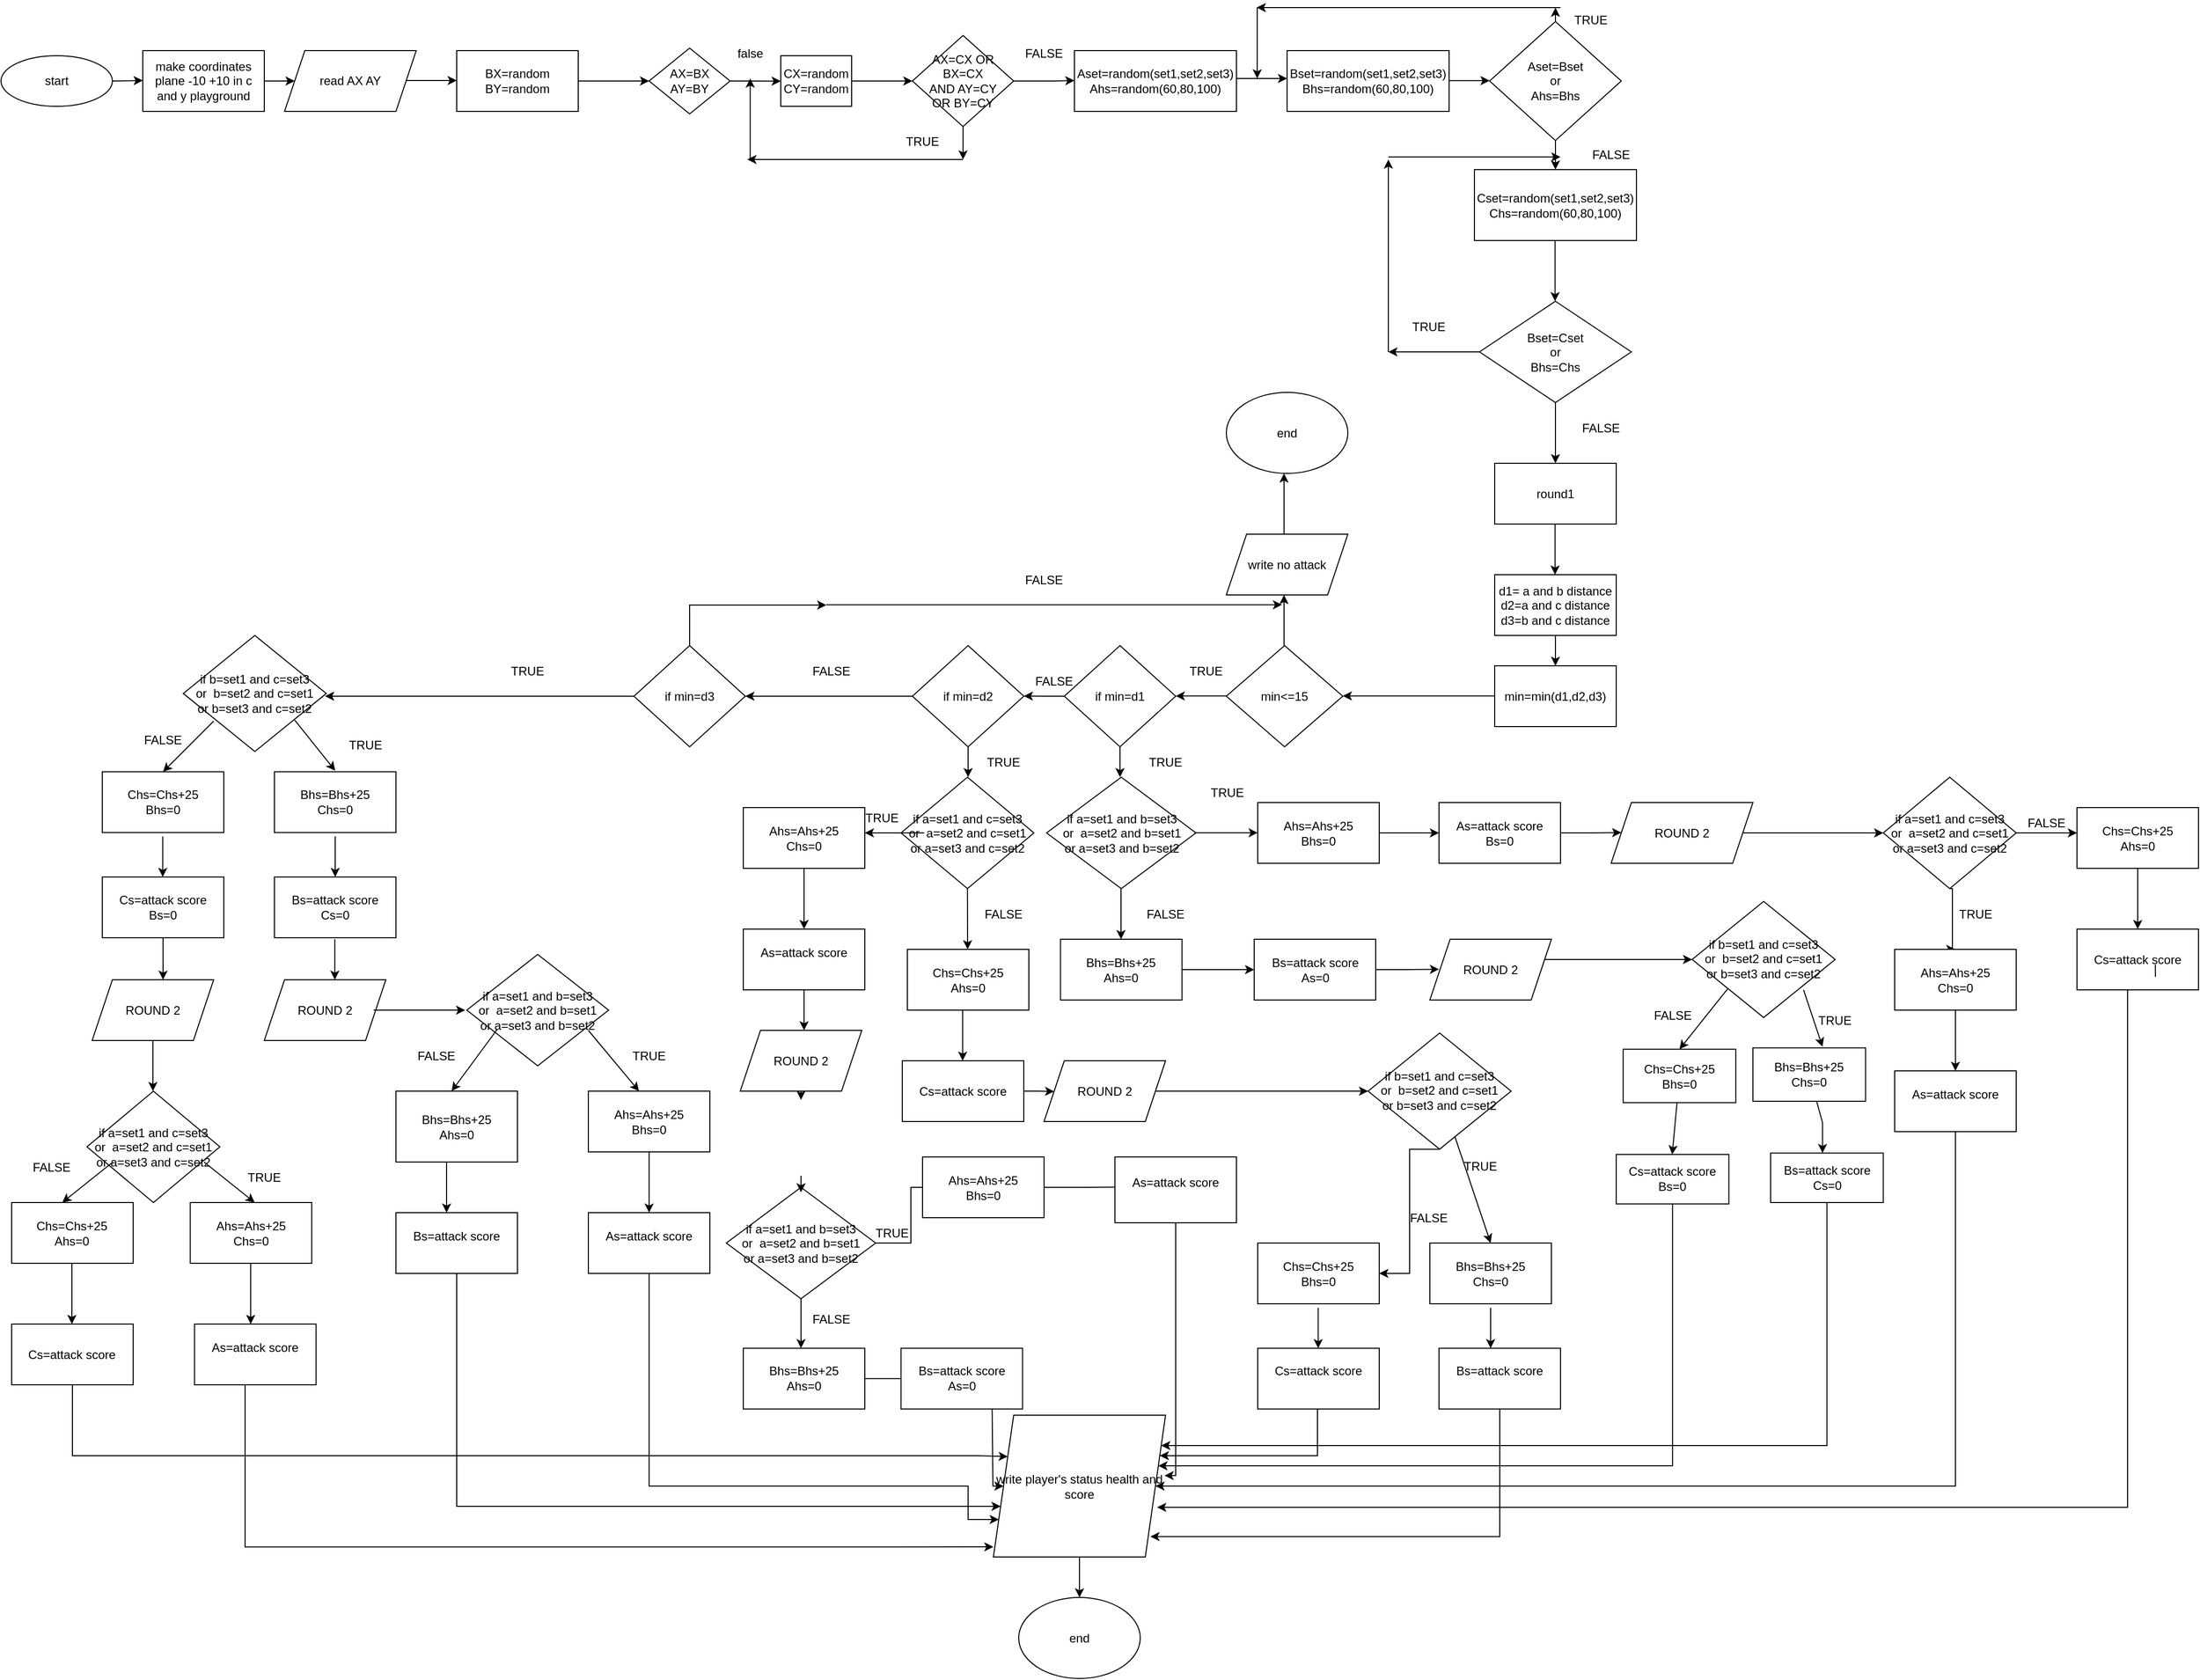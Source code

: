 <mxfile version="20.4.2" type="github">
  <diagram id="4r2hXGE0AjOPEvl4Msxh" name="Sayfa -1">
    <mxGraphModel dx="2557" dy="1172" grid="1" gridSize="10" guides="1" tooltips="1" connect="1" arrows="1" fold="1" page="1" pageScale="1" pageWidth="827" pageHeight="1169" math="0" shadow="0">
      <root>
        <mxCell id="0" />
        <mxCell id="1" parent="0" />
        <mxCell id="AvYg774467J1sSZYmUOV-2" value="start" style="ellipse;whiteSpace=wrap;html=1;" parent="1" vertex="1">
          <mxGeometry x="170" y="80" width="110" height="50" as="geometry" />
        </mxCell>
        <mxCell id="AvYg774467J1sSZYmUOV-5" style="edgeStyle=orthogonalEdgeStyle;rounded=0;orthogonalLoop=1;jettySize=auto;html=1;exitX=1;exitY=0.5;exitDx=0;exitDy=0;" parent="1" source="AvYg774467J1sSZYmUOV-4" target="AvYg774467J1sSZYmUOV-6" edge="1">
          <mxGeometry relative="1" as="geometry">
            <mxPoint x="520" y="57.5" as="targetPoint" />
          </mxGeometry>
        </mxCell>
        <mxCell id="AvYg774467J1sSZYmUOV-4" value="make coordinates plane -10 +10 in c and y playground" style="rounded=0;whiteSpace=wrap;html=1;" parent="1" vertex="1">
          <mxGeometry x="310" y="75" width="120" height="60" as="geometry" />
        </mxCell>
        <mxCell id="AvYg774467J1sSZYmUOV-6" value="read AX AY" style="shape=parallelogram;perimeter=parallelogramPerimeter;whiteSpace=wrap;html=1;fixedSize=1;" parent="1" vertex="1">
          <mxGeometry x="450" y="75" width="130" height="60" as="geometry" />
        </mxCell>
        <mxCell id="AvYg774467J1sSZYmUOV-9" style="edgeStyle=orthogonalEdgeStyle;rounded=0;orthogonalLoop=1;jettySize=auto;html=1;exitX=1;exitY=0.5;exitDx=0;exitDy=0;" parent="1" source="AvYg774467J1sSZYmUOV-7" target="AvYg774467J1sSZYmUOV-10" edge="1">
          <mxGeometry relative="1" as="geometry">
            <mxPoint x="830" y="57.5" as="targetPoint" />
          </mxGeometry>
        </mxCell>
        <mxCell id="AvYg774467J1sSZYmUOV-7" value="&lt;div&gt;BX=random&lt;/div&gt;&lt;div&gt;BY=random&lt;br&gt;&lt;/div&gt;" style="rounded=0;whiteSpace=wrap;html=1;" parent="1" vertex="1">
          <mxGeometry x="620" y="75" width="120" height="60" as="geometry" />
        </mxCell>
        <mxCell id="AvYg774467J1sSZYmUOV-34" style="edgeStyle=elbowEdgeStyle;rounded=0;orthogonalLoop=1;jettySize=auto;html=1;exitX=1;exitY=0.5;exitDx=0;exitDy=0;" parent="1" source="AvYg774467J1sSZYmUOV-10" edge="1">
          <mxGeometry relative="1" as="geometry">
            <mxPoint x="940" y="105.167" as="targetPoint" />
          </mxGeometry>
        </mxCell>
        <mxCell id="AvYg774467J1sSZYmUOV-10" value="&lt;div&gt;AX=BX&lt;/div&gt;&lt;div&gt;AY=BY&lt;br&gt;&lt;/div&gt;" style="rhombus;whiteSpace=wrap;html=1;" parent="1" vertex="1">
          <mxGeometry x="810" y="72.5" width="80" height="65" as="geometry" />
        </mxCell>
        <mxCell id="AvYg774467J1sSZYmUOV-26" value="false" style="text;html=1;strokeColor=none;fillColor=none;align=center;verticalAlign=middle;whiteSpace=wrap;rounded=0;" parent="1" vertex="1">
          <mxGeometry x="890" y="52.5" width="40" height="50" as="geometry" />
        </mxCell>
        <mxCell id="AvYg774467J1sSZYmUOV-29" style="edgeStyle=elbowEdgeStyle;rounded=0;orthogonalLoop=1;jettySize=auto;html=1;exitX=1;exitY=0.5;exitDx=0;exitDy=0;" parent="1" source="AvYg774467J1sSZYmUOV-27" target="AvYg774467J1sSZYmUOV-30" edge="1">
          <mxGeometry relative="1" as="geometry">
            <mxPoint x="1100.0" y="57.976" as="targetPoint" />
          </mxGeometry>
        </mxCell>
        <mxCell id="AvYg774467J1sSZYmUOV-27" value="&lt;div&gt;CX=random&lt;/div&gt;&lt;div&gt;CY=random&lt;br&gt;&lt;/div&gt;" style="rounded=0;whiteSpace=wrap;html=1;" parent="1" vertex="1">
          <mxGeometry x="940" y="80" width="70" height="50" as="geometry" />
        </mxCell>
        <mxCell id="AvYg774467J1sSZYmUOV-38" style="edgeStyle=elbowEdgeStyle;rounded=0;orthogonalLoop=1;jettySize=auto;html=1;exitX=1;exitY=0.5;exitDx=0;exitDy=0;" parent="1" source="AvYg774467J1sSZYmUOV-30" edge="1">
          <mxGeometry relative="1" as="geometry">
            <mxPoint x="1230" y="104.5" as="targetPoint" />
            <Array as="points">
              <mxPoint x="1210" y="112.5" />
              <mxPoint x="1220" y="104.5" />
            </Array>
          </mxGeometry>
        </mxCell>
        <mxCell id="AvYg774467J1sSZYmUOV-42" style="edgeStyle=elbowEdgeStyle;rounded=0;orthogonalLoop=1;jettySize=auto;html=1;exitX=0.5;exitY=1;exitDx=0;exitDy=0;" parent="1" source="AvYg774467J1sSZYmUOV-30" edge="1">
          <mxGeometry relative="1" as="geometry">
            <mxPoint x="1120" y="182.5" as="targetPoint" />
            <Array as="points" />
          </mxGeometry>
        </mxCell>
        <mxCell id="AvYg774467J1sSZYmUOV-30" value="&lt;div&gt;AX=CX OR BX=CX&lt;/div&gt;&lt;div&gt;AND AY=CY&lt;/div&gt;&lt;div&gt;OR BY=CY&lt;br&gt;&lt;/div&gt;" style="rhombus;whiteSpace=wrap;html=1;" parent="1" vertex="1">
          <mxGeometry x="1070" y="60" width="100" height="90" as="geometry" />
        </mxCell>
        <mxCell id="AvYg774467J1sSZYmUOV-32" value="" style="edgeStyle=none;orthogonalLoop=1;jettySize=auto;html=1;rounded=0;" parent="1" edge="1">
          <mxGeometry width="80" relative="1" as="geometry">
            <mxPoint x="570" y="104.54" as="sourcePoint" />
            <mxPoint x="620" y="104.52" as="targetPoint" />
            <Array as="points" />
          </mxGeometry>
        </mxCell>
        <mxCell id="AvYg774467J1sSZYmUOV-35" style="edgeStyle=elbowEdgeStyle;rounded=0;orthogonalLoop=1;jettySize=auto;html=1;exitX=1;exitY=0.5;exitDx=0;exitDy=0;" parent="1" source="AvYg774467J1sSZYmUOV-27" target="AvYg774467J1sSZYmUOV-27" edge="1">
          <mxGeometry relative="1" as="geometry" />
        </mxCell>
        <mxCell id="AvYg774467J1sSZYmUOV-37" value="" style="edgeStyle=none;orthogonalLoop=1;jettySize=auto;html=1;rounded=0;exitX=1;exitY=0.5;exitDx=0;exitDy=0;" parent="1" source="AvYg774467J1sSZYmUOV-2" edge="1">
          <mxGeometry width="80" relative="1" as="geometry">
            <mxPoint x="270" y="104.52" as="sourcePoint" />
            <mxPoint x="310" y="104.52" as="targetPoint" />
            <Array as="points" />
          </mxGeometry>
        </mxCell>
        <mxCell id="AvYg774467J1sSZYmUOV-41" value="FALSE" style="text;html=1;strokeColor=none;fillColor=none;align=center;verticalAlign=middle;whiteSpace=wrap;rounded=0;" parent="1" vertex="1">
          <mxGeometry x="1170" y="62.5" width="60" height="30" as="geometry" />
        </mxCell>
        <mxCell id="AvYg774467J1sSZYmUOV-44" value="" style="edgeStyle=none;orthogonalLoop=1;jettySize=auto;html=1;rounded=0;" parent="1" edge="1">
          <mxGeometry width="80" relative="1" as="geometry">
            <mxPoint x="1120" y="182.5" as="sourcePoint" />
            <mxPoint x="907" y="182.5" as="targetPoint" />
            <Array as="points" />
          </mxGeometry>
        </mxCell>
        <mxCell id="AvYg774467J1sSZYmUOV-45" value="" style="edgeStyle=none;orthogonalLoop=1;jettySize=auto;html=1;rounded=0;" parent="1" edge="1">
          <mxGeometry width="80" relative="1" as="geometry">
            <mxPoint x="909.82" y="182.5" as="sourcePoint" />
            <mxPoint x="909.82" y="102.5" as="targetPoint" />
            <Array as="points" />
          </mxGeometry>
        </mxCell>
        <mxCell id="AvYg774467J1sSZYmUOV-46" value="TRUE" style="text;html=1;strokeColor=none;fillColor=none;align=center;verticalAlign=middle;whiteSpace=wrap;rounded=0;" parent="1" vertex="1">
          <mxGeometry x="1050" y="150" width="60" height="30" as="geometry" />
        </mxCell>
        <mxCell id="AvYg774467J1sSZYmUOV-48" value="&lt;div&gt;Aset=random(set1,set2,set3)&lt;/div&gt;&lt;div&gt;Ahs=random(60,80,100)&lt;br&gt;&lt;/div&gt;" style="rounded=0;whiteSpace=wrap;html=1;" parent="1" vertex="1">
          <mxGeometry x="1230" y="75" width="160" height="60" as="geometry" />
        </mxCell>
        <mxCell id="AvYg774467J1sSZYmUOV-51" value="&lt;div&gt;Bset=random(set1,set2,set3)&lt;/div&gt;&lt;div&gt;Bhs=random(60,80,100)&lt;br&gt;&lt;/div&gt;" style="rounded=0;whiteSpace=wrap;html=1;" parent="1" vertex="1">
          <mxGeometry x="1440" y="75" width="160" height="60" as="geometry" />
        </mxCell>
        <mxCell id="AvYg774467J1sSZYmUOV-52" value="" style="endArrow=classic;html=1;rounded=0;" parent="1" edge="1">
          <mxGeometry width="50" height="50" relative="1" as="geometry">
            <mxPoint x="1390" y="102.5" as="sourcePoint" />
            <mxPoint x="1440" y="102.5" as="targetPoint" />
          </mxGeometry>
        </mxCell>
        <mxCell id="AvYg774467J1sSZYmUOV-53" value="&lt;div&gt;Cset=random(set1,set2,set3)&lt;/div&gt;&lt;div&gt;Chs=random(60,80,100)&lt;br&gt;&lt;/div&gt;" style="rounded=0;whiteSpace=wrap;html=1;" parent="1" vertex="1">
          <mxGeometry x="1625" y="192.5" width="160" height="70" as="geometry" />
        </mxCell>
        <mxCell id="AvYg774467J1sSZYmUOV-54" value="" style="endArrow=classic;html=1;rounded=0;" parent="1" edge="1">
          <mxGeometry width="50" height="50" relative="1" as="geometry">
            <mxPoint x="1600" y="104.67" as="sourcePoint" />
            <mxPoint x="1640" y="104.67" as="targetPoint" />
            <Array as="points">
              <mxPoint x="1630" y="104.67" />
            </Array>
          </mxGeometry>
        </mxCell>
        <mxCell id="AvYg774467J1sSZYmUOV-56" style="edgeStyle=elbowEdgeStyle;rounded=0;orthogonalLoop=1;jettySize=auto;html=1;exitX=0.5;exitY=0;exitDx=0;exitDy=0;" parent="1" source="AvYg774467J1sSZYmUOV-55" edge="1">
          <mxGeometry relative="1" as="geometry">
            <mxPoint x="1704.714" y="32.5" as="targetPoint" />
          </mxGeometry>
        </mxCell>
        <mxCell id="AvYg774467J1sSZYmUOV-60" style="edgeStyle=elbowEdgeStyle;rounded=0;orthogonalLoop=1;jettySize=auto;html=1;exitX=0.5;exitY=1;exitDx=0;exitDy=0;" parent="1" source="AvYg774467J1sSZYmUOV-55" edge="1">
          <mxGeometry relative="1" as="geometry">
            <mxPoint x="1704.714" y="192.5" as="targetPoint" />
          </mxGeometry>
        </mxCell>
        <mxCell id="AvYg774467J1sSZYmUOV-55" value="&lt;div&gt;Aset=Bset&lt;/div&gt;&lt;div&gt;or &lt;br&gt;&lt;/div&gt;&lt;div&gt;Ahs=Bhs&lt;br&gt;&lt;/div&gt;" style="rhombus;whiteSpace=wrap;html=1;" parent="1" vertex="1">
          <mxGeometry x="1640" y="46.25" width="130" height="117.5" as="geometry" />
        </mxCell>
        <mxCell id="AvYg774467J1sSZYmUOV-57" value="" style="edgeStyle=none;orthogonalLoop=1;jettySize=auto;html=1;rounded=0;" parent="1" edge="1">
          <mxGeometry width="80" relative="1" as="geometry">
            <mxPoint x="1710" y="32.5" as="sourcePoint" />
            <mxPoint x="1410" y="32.5" as="targetPoint" />
            <Array as="points" />
          </mxGeometry>
        </mxCell>
        <mxCell id="AvYg774467J1sSZYmUOV-58" value="" style="edgeStyle=none;orthogonalLoop=1;jettySize=auto;html=1;rounded=0;" parent="1" edge="1">
          <mxGeometry width="80" relative="1" as="geometry">
            <mxPoint x="1410.5" y="32.5" as="sourcePoint" />
            <mxPoint x="1410.5" y="102.5" as="targetPoint" />
            <Array as="points" />
          </mxGeometry>
        </mxCell>
        <mxCell id="AvYg774467J1sSZYmUOV-59" value="TRUE" style="text;html=1;strokeColor=none;fillColor=none;align=center;verticalAlign=middle;whiteSpace=wrap;rounded=0;" parent="1" vertex="1">
          <mxGeometry x="1710" y="30" width="60" height="30" as="geometry" />
        </mxCell>
        <mxCell id="AvYg774467J1sSZYmUOV-62" value="FALSE" style="text;html=1;strokeColor=none;fillColor=none;align=center;verticalAlign=middle;whiteSpace=wrap;rounded=0;" parent="1" vertex="1">
          <mxGeometry x="1730" y="162.5" width="60" height="30" as="geometry" />
        </mxCell>
        <mxCell id="AvYg774467J1sSZYmUOV-63" value="" style="edgeStyle=none;orthogonalLoop=1;jettySize=auto;html=1;rounded=0;" parent="1" edge="1">
          <mxGeometry width="80" relative="1" as="geometry">
            <mxPoint x="1704.64" y="262.5" as="sourcePoint" />
            <mxPoint x="1704.64" y="322.5" as="targetPoint" />
            <Array as="points" />
          </mxGeometry>
        </mxCell>
        <mxCell id="AvYg774467J1sSZYmUOV-65" style="edgeStyle=elbowEdgeStyle;rounded=0;orthogonalLoop=1;jettySize=auto;html=1;exitX=0;exitY=0.5;exitDx=0;exitDy=0;" parent="1" source="AvYg774467J1sSZYmUOV-64" edge="1">
          <mxGeometry relative="1" as="geometry">
            <mxPoint x="1540" y="372.5" as="targetPoint" />
          </mxGeometry>
        </mxCell>
        <mxCell id="AvYg774467J1sSZYmUOV-70" style="edgeStyle=elbowEdgeStyle;rounded=0;orthogonalLoop=1;jettySize=auto;html=1;exitX=0.5;exitY=1;exitDx=0;exitDy=0;" parent="1" source="AvYg774467J1sSZYmUOV-64" edge="1">
          <mxGeometry relative="1" as="geometry">
            <mxPoint x="1705" y="482.5" as="targetPoint" />
          </mxGeometry>
        </mxCell>
        <mxCell id="AvYg774467J1sSZYmUOV-64" value="&lt;div&gt;Bset=Cset&lt;/div&gt;&lt;div&gt;or &lt;br&gt;&lt;/div&gt;&lt;div&gt;Bhs=Chs&lt;br&gt;&lt;/div&gt;" style="rhombus;whiteSpace=wrap;html=1;" parent="1" vertex="1">
          <mxGeometry x="1630" y="322.5" width="150" height="100" as="geometry" />
        </mxCell>
        <mxCell id="AvYg774467J1sSZYmUOV-66" value="" style="edgeStyle=none;orthogonalLoop=1;jettySize=auto;html=1;rounded=0;" parent="1" edge="1">
          <mxGeometry width="80" relative="1" as="geometry">
            <mxPoint x="1540" y="372.5" as="sourcePoint" />
            <mxPoint x="1540" y="182.5" as="targetPoint" />
            <Array as="points" />
          </mxGeometry>
        </mxCell>
        <mxCell id="AvYg774467J1sSZYmUOV-67" value="" style="edgeStyle=none;orthogonalLoop=1;jettySize=auto;html=1;rounded=0;" parent="1" edge="1">
          <mxGeometry width="80" relative="1" as="geometry">
            <mxPoint x="1540" y="180" as="sourcePoint" />
            <mxPoint x="1710" y="180" as="targetPoint" />
            <Array as="points" />
          </mxGeometry>
        </mxCell>
        <mxCell id="AvYg774467J1sSZYmUOV-69" value="TRUE" style="text;html=1;strokeColor=none;fillColor=none;align=center;verticalAlign=middle;whiteSpace=wrap;rounded=0;" parent="1" vertex="1">
          <mxGeometry x="1550" y="332.5" width="60" height="30" as="geometry" />
        </mxCell>
        <mxCell id="AvYg774467J1sSZYmUOV-72" value="FALSE" style="text;html=1;strokeColor=none;fillColor=none;align=center;verticalAlign=middle;whiteSpace=wrap;rounded=0;" parent="1" vertex="1">
          <mxGeometry x="1720" y="432.5" width="60" height="30" as="geometry" />
        </mxCell>
        <mxCell id="AvYg774467J1sSZYmUOV-74" value="round1" style="rounded=0;whiteSpace=wrap;html=1;" parent="1" vertex="1">
          <mxGeometry x="1645" y="482.5" width="120" height="60" as="geometry" />
        </mxCell>
        <mxCell id="AvYg774467J1sSZYmUOV-77" style="edgeStyle=elbowEdgeStyle;rounded=0;orthogonalLoop=1;jettySize=auto;html=1;exitX=0.5;exitY=1;exitDx=0;exitDy=0;" parent="1" source="AvYg774467J1sSZYmUOV-75" target="AvYg774467J1sSZYmUOV-78" edge="1">
          <mxGeometry relative="1" as="geometry">
            <mxPoint x="1705.048" y="692.5" as="targetPoint" />
          </mxGeometry>
        </mxCell>
        <mxCell id="AvYg774467J1sSZYmUOV-75" value="&lt;div&gt;d1= a and b distance&lt;/div&gt;&lt;div&gt;d2=a and c distance&lt;/div&gt;&lt;div&gt;d3=b and c distance&lt;br&gt;&lt;/div&gt;" style="rounded=0;whiteSpace=wrap;html=1;" parent="1" vertex="1">
          <mxGeometry x="1645" y="592.5" width="120" height="60" as="geometry" />
        </mxCell>
        <mxCell id="AvYg774467J1sSZYmUOV-76" value="" style="edgeStyle=none;orthogonalLoop=1;jettySize=auto;html=1;rounded=0;" parent="1" edge="1">
          <mxGeometry width="80" relative="1" as="geometry">
            <mxPoint x="1704.64" y="542.5" as="sourcePoint" />
            <mxPoint x="1704.64" y="592.5" as="targetPoint" />
            <Array as="points" />
          </mxGeometry>
        </mxCell>
        <mxCell id="AvYg774467J1sSZYmUOV-78" value="min=min(d1,d2,d3)" style="rounded=0;whiteSpace=wrap;html=1;" parent="1" vertex="1">
          <mxGeometry x="1644.998" y="682.5" width="120" height="60" as="geometry" />
        </mxCell>
        <mxCell id="AvYg774467J1sSZYmUOV-79" value="min&amp;lt;=15" style="rhombus;whiteSpace=wrap;html=1;" parent="1" vertex="1">
          <mxGeometry x="1380" y="662.5" width="115" height="100" as="geometry" />
        </mxCell>
        <mxCell id="AvYg774467J1sSZYmUOV-81" value="" style="edgeStyle=none;orthogonalLoop=1;jettySize=auto;html=1;rounded=0;" parent="1" edge="1">
          <mxGeometry width="80" relative="1" as="geometry">
            <mxPoint x="1645" y="712.21" as="sourcePoint" />
            <mxPoint x="1495" y="712.21" as="targetPoint" />
            <Array as="points" />
          </mxGeometry>
        </mxCell>
        <mxCell id="AvYg774467J1sSZYmUOV-83" value="" style="edgeStyle=none;orthogonalLoop=1;jettySize=auto;html=1;rounded=0;" parent="1" edge="1">
          <mxGeometry width="80" relative="1" as="geometry">
            <mxPoint x="1436.97" y="662.5" as="sourcePoint" />
            <mxPoint x="1436.97" y="612.5" as="targetPoint" />
            <Array as="points">
              <mxPoint x="1436.97" y="642.5" />
            </Array>
          </mxGeometry>
        </mxCell>
        <mxCell id="AvYg774467J1sSZYmUOV-84" value="write no attack" style="shape=parallelogram;perimeter=parallelogramPerimeter;whiteSpace=wrap;html=1;fixedSize=1;" parent="1" vertex="1">
          <mxGeometry x="1380" y="552.5" width="120" height="60" as="geometry" />
        </mxCell>
        <mxCell id="AvYg774467J1sSZYmUOV-85" value="" style="edgeStyle=none;orthogonalLoop=1;jettySize=auto;html=1;rounded=0;" parent="1" edge="1">
          <mxGeometry width="80" relative="1" as="geometry">
            <mxPoint x="1436.97" y="552.5" as="sourcePoint" />
            <mxPoint x="1436.97" y="492.5" as="targetPoint" />
            <Array as="points" />
          </mxGeometry>
        </mxCell>
        <mxCell id="AvYg774467J1sSZYmUOV-86" value="end" style="ellipse;whiteSpace=wrap;html=1;" parent="1" vertex="1">
          <mxGeometry x="1380" y="412.5" width="120" height="80" as="geometry" />
        </mxCell>
        <mxCell id="AvYg774467J1sSZYmUOV-95" style="edgeStyle=elbowEdgeStyle;rounded=0;orthogonalLoop=1;jettySize=auto;html=1;exitX=0;exitY=0.5;exitDx=0;exitDy=0;" parent="1" source="AvYg774467J1sSZYmUOV-87" edge="1">
          <mxGeometry relative="1" as="geometry">
            <mxPoint x="1180.0" y="712.318" as="targetPoint" />
          </mxGeometry>
        </mxCell>
        <mxCell id="AvYg774467J1sSZYmUOV-105" style="edgeStyle=elbowEdgeStyle;rounded=0;orthogonalLoop=1;jettySize=auto;html=1;exitX=0.5;exitY=1;exitDx=0;exitDy=0;" parent="1" source="AvYg774467J1sSZYmUOV-87" edge="1">
          <mxGeometry relative="1" as="geometry">
            <mxPoint x="1274.778" y="792.5" as="targetPoint" />
          </mxGeometry>
        </mxCell>
        <mxCell id="AvYg774467J1sSZYmUOV-87" value="if min=d1" style="rhombus;whiteSpace=wrap;html=1;" parent="1" vertex="1">
          <mxGeometry x="1220" y="662.5" width="110" height="100" as="geometry" />
        </mxCell>
        <mxCell id="AvYg774467J1sSZYmUOV-96" style="edgeStyle=elbowEdgeStyle;rounded=0;orthogonalLoop=1;jettySize=auto;html=1;exitX=0;exitY=0.5;exitDx=0;exitDy=0;entryX=1;entryY=0.5;entryDx=0;entryDy=0;" parent="1" source="AvYg774467J1sSZYmUOV-92" target="AvYg774467J1sSZYmUOV-93" edge="1">
          <mxGeometry relative="1" as="geometry" />
        </mxCell>
        <mxCell id="AvYg774467J1sSZYmUOV-106" style="edgeStyle=elbowEdgeStyle;rounded=0;orthogonalLoop=1;jettySize=auto;html=1;exitX=0.5;exitY=1;exitDx=0;exitDy=0;" parent="1" source="AvYg774467J1sSZYmUOV-92" edge="1">
          <mxGeometry relative="1" as="geometry">
            <mxPoint x="1124.778" y="792.5" as="targetPoint" />
          </mxGeometry>
        </mxCell>
        <mxCell id="AvYg774467J1sSZYmUOV-92" value="if min=d2" style="rhombus;whiteSpace=wrap;html=1;" parent="1" vertex="1">
          <mxGeometry x="1070" y="662.5" width="110" height="100" as="geometry" />
        </mxCell>
        <mxCell id="AvYg774467J1sSZYmUOV-101" style="edgeStyle=elbowEdgeStyle;rounded=0;orthogonalLoop=1;jettySize=auto;html=1;" parent="1" source="AvYg774467J1sSZYmUOV-93" edge="1">
          <mxGeometry relative="1" as="geometry">
            <mxPoint x="985" y="622.5" as="targetPoint" />
            <Array as="points">
              <mxPoint x="850" y="652.5" />
            </Array>
          </mxGeometry>
        </mxCell>
        <mxCell id="AvYg774467J1sSZYmUOV-93" value="if min=d3" style="rhombus;whiteSpace=wrap;html=1;" parent="1" vertex="1">
          <mxGeometry x="795" y="662.5" width="110" height="100" as="geometry" />
        </mxCell>
        <mxCell id="AvYg774467J1sSZYmUOV-94" value="" style="edgeStyle=none;orthogonalLoop=1;jettySize=auto;html=1;rounded=0;" parent="1" edge="1">
          <mxGeometry width="80" relative="1" as="geometry">
            <mxPoint x="1380" y="712.28" as="sourcePoint" />
            <mxPoint x="1330" y="712.28" as="targetPoint" />
            <Array as="points" />
          </mxGeometry>
        </mxCell>
        <mxCell id="AvYg774467J1sSZYmUOV-97" value="TRUE" style="text;html=1;strokeColor=none;fillColor=none;align=center;verticalAlign=middle;whiteSpace=wrap;rounded=0;" parent="1" vertex="1">
          <mxGeometry x="1330" y="672.5" width="60" height="30" as="geometry" />
        </mxCell>
        <mxCell id="AvYg774467J1sSZYmUOV-99" value="FALSE" style="text;html=1;strokeColor=none;fillColor=none;align=center;verticalAlign=middle;whiteSpace=wrap;rounded=0;" parent="1" vertex="1">
          <mxGeometry x="1180" y="682.5" width="60" height="30" as="geometry" />
        </mxCell>
        <mxCell id="AvYg774467J1sSZYmUOV-100" value="FALSE" style="text;html=1;strokeColor=none;fillColor=none;align=center;verticalAlign=middle;whiteSpace=wrap;rounded=0;" parent="1" vertex="1">
          <mxGeometry x="960" y="672.5" width="60" height="30" as="geometry" />
        </mxCell>
        <mxCell id="AvYg774467J1sSZYmUOV-102" value="" style="edgeStyle=none;orthogonalLoop=1;jettySize=auto;html=1;rounded=0;" parent="1" edge="1">
          <mxGeometry width="80" relative="1" as="geometry">
            <mxPoint x="985" y="622.21" as="sourcePoint" />
            <mxPoint x="1435" y="622.21" as="targetPoint" />
            <Array as="points" />
          </mxGeometry>
        </mxCell>
        <mxCell id="AvYg774467J1sSZYmUOV-103" value="FALSE" style="text;html=1;strokeColor=none;fillColor=none;align=center;verticalAlign=middle;whiteSpace=wrap;rounded=0;" parent="1" vertex="1">
          <mxGeometry x="1170" y="582.5" width="60" height="30" as="geometry" />
        </mxCell>
        <mxCell id="AvYg774467J1sSZYmUOV-110" value="&lt;div&gt;if a=set1 and b=set3&lt;/div&gt;&lt;div&gt;or&amp;nbsp; a=set2 and b=set1&lt;/div&gt;&lt;div&gt;or a=set3 and b=set2&lt;br&gt;&lt;/div&gt;" style="rhombus;whiteSpace=wrap;html=1;" parent="1" vertex="1">
          <mxGeometry x="1202.5" y="792.5" width="147.5" height="110" as="geometry" />
        </mxCell>
        <mxCell id="AvYg774467J1sSZYmUOV-124" style="edgeStyle=elbowEdgeStyle;rounded=0;orthogonalLoop=1;jettySize=auto;html=1;exitX=0.5;exitY=1;exitDx=0;exitDy=0;" parent="1" source="AvYg774467J1sSZYmUOV-111" edge="1">
          <mxGeometry relative="1" as="geometry">
            <mxPoint x="1124.692" y="962.5" as="targetPoint" />
          </mxGeometry>
        </mxCell>
        <mxCell id="AvYg774467J1sSZYmUOV-111" value="&lt;div&gt;if a=set1 and c=set3&lt;/div&gt;&lt;div&gt;or&amp;nbsp; a=set2 and c=set1&lt;/div&gt;&lt;div&gt;or a=set3 and c=set2&lt;br&gt;&lt;/div&gt;" style="rhombus;whiteSpace=wrap;html=1;" parent="1" vertex="1">
          <mxGeometry x="1058.75" y="792.5" width="131.25" height="110" as="geometry" />
        </mxCell>
        <mxCell id="AvYg774467J1sSZYmUOV-114" style="edgeStyle=elbowEdgeStyle;rounded=0;orthogonalLoop=1;jettySize=auto;html=1;exitX=0;exitY=0.5;exitDx=0;exitDy=0;" parent="1" edge="1">
          <mxGeometry relative="1" as="geometry">
            <mxPoint x="427.5" y="976.04" as="sourcePoint" />
            <mxPoint x="427.5" y="976.04" as="targetPoint" />
          </mxGeometry>
        </mxCell>
        <mxCell id="AvYg774467J1sSZYmUOV-115" style="edgeStyle=elbowEdgeStyle;rounded=0;orthogonalLoop=1;jettySize=auto;html=1;exitX=0;exitY=0.5;exitDx=0;exitDy=0;" parent="1" edge="1">
          <mxGeometry relative="1" as="geometry">
            <mxPoint x="427.5" y="976.04" as="sourcePoint" />
            <mxPoint x="427.5" y="976.04" as="targetPoint" />
          </mxGeometry>
        </mxCell>
        <mxCell id="AvYg774467J1sSZYmUOV-116" style="edgeStyle=elbowEdgeStyle;rounded=0;orthogonalLoop=1;jettySize=auto;html=1;exitX=0;exitY=0.5;exitDx=0;exitDy=0;" parent="1" source="AvYg774467J1sSZYmUOV-110" target="AvYg774467J1sSZYmUOV-110" edge="1">
          <mxGeometry relative="1" as="geometry" />
        </mxCell>
        <mxCell id="AvYg774467J1sSZYmUOV-117" value="" style="endArrow=classic;html=1;rounded=0;" parent="1" edge="1">
          <mxGeometry width="50" height="50" relative="1" as="geometry">
            <mxPoint x="1348.5" y="847.32" as="sourcePoint" />
            <mxPoint x="1411" y="847.32" as="targetPoint" />
          </mxGeometry>
        </mxCell>
        <mxCell id="AvYg774467J1sSZYmUOV-120" style="edgeStyle=elbowEdgeStyle;rounded=0;orthogonalLoop=1;jettySize=auto;html=1;exitX=0.5;exitY=1;exitDx=0;exitDy=0;" parent="1" source="AvYg774467J1sSZYmUOV-111" target="AvYg774467J1sSZYmUOV-111" edge="1">
          <mxGeometry relative="1" as="geometry">
            <Array as="points">
              <mxPoint x="1125" y="902.5" />
            </Array>
          </mxGeometry>
        </mxCell>
        <mxCell id="AvYg774467J1sSZYmUOV-121" value="TRUE" style="text;html=1;strokeColor=none;fillColor=none;align=center;verticalAlign=middle;whiteSpace=wrap;rounded=0;" parent="1" vertex="1">
          <mxGeometry x="1351" y="792.5" width="60" height="30" as="geometry" />
        </mxCell>
        <mxCell id="AvYg774467J1sSZYmUOV-122" value="FALSE" style="text;html=1;strokeColor=none;fillColor=none;align=center;verticalAlign=middle;whiteSpace=wrap;rounded=0;" parent="1" vertex="1">
          <mxGeometry x="1290" y="912.5" width="60" height="30" as="geometry" />
        </mxCell>
        <mxCell id="AvYg774467J1sSZYmUOV-125" style="edgeStyle=elbowEdgeStyle;rounded=0;orthogonalLoop=1;jettySize=auto;html=1;exitX=0.5;exitY=1;exitDx=0;exitDy=0;" parent="1" source="AvYg774467J1sSZYmUOV-110" target="AvYg774467J1sSZYmUOV-110" edge="1">
          <mxGeometry relative="1" as="geometry">
            <Array as="points">
              <mxPoint x="1275" y="902.5" />
            </Array>
          </mxGeometry>
        </mxCell>
        <mxCell id="AvYg774467J1sSZYmUOV-126" value="FALSE" style="text;html=1;strokeColor=none;fillColor=none;align=center;verticalAlign=middle;whiteSpace=wrap;rounded=0;" parent="1" vertex="1">
          <mxGeometry x="1130" y="912.5" width="60" height="30" as="geometry" />
        </mxCell>
        <mxCell id="AvYg774467J1sSZYmUOV-131" value="TRUE" style="text;html=1;strokeColor=none;fillColor=none;align=center;verticalAlign=middle;whiteSpace=wrap;rounded=0;" parent="1" vertex="1">
          <mxGeometry x="660" y="672.5" width="60" height="30" as="geometry" />
        </mxCell>
        <mxCell id="AvYg774467J1sSZYmUOV-132" value="TRUE" style="text;html=1;strokeColor=none;fillColor=none;align=center;verticalAlign=middle;whiteSpace=wrap;rounded=0;" parent="1" vertex="1">
          <mxGeometry x="1130" y="762.5" width="60" height="30" as="geometry" />
        </mxCell>
        <mxCell id="AvYg774467J1sSZYmUOV-133" value="TRUE" style="text;html=1;strokeColor=none;fillColor=none;align=center;verticalAlign=middle;whiteSpace=wrap;rounded=0;" parent="1" vertex="1">
          <mxGeometry x="1290" y="762.5" width="60" height="30" as="geometry" />
        </mxCell>
        <mxCell id="AvYg774467J1sSZYmUOV-156" style="edgeStyle=elbowEdgeStyle;rounded=0;orthogonalLoop=1;jettySize=auto;html=1;exitX=1;exitY=0.5;exitDx=0;exitDy=0;entryX=0;entryY=0.5;entryDx=0;entryDy=0;" parent="1" source="AvYg774467J1sSZYmUOV-139" target="AvYg774467J1sSZYmUOV-155" edge="1">
          <mxGeometry relative="1" as="geometry" />
        </mxCell>
        <mxCell id="AvYg774467J1sSZYmUOV-139" value="&lt;div&gt;Bhs=Bhs+25&lt;/div&gt;&lt;div&gt;Ahs=0&lt;br&gt;&lt;/div&gt;" style="rounded=0;whiteSpace=wrap;html=1;" parent="1" vertex="1">
          <mxGeometry x="1216.25" y="952.5" width="120" height="60" as="geometry" />
        </mxCell>
        <mxCell id="AvYg774467J1sSZYmUOV-151" style="edgeStyle=elbowEdgeStyle;rounded=0;orthogonalLoop=1;jettySize=auto;html=1;exitX=1;exitY=0.5;exitDx=0;exitDy=0;" parent="1" source="AvYg774467J1sSZYmUOV-140" target="AvYg774467J1sSZYmUOV-152" edge="1">
          <mxGeometry relative="1" as="geometry">
            <mxPoint x="1570" y="862.935" as="targetPoint" />
          </mxGeometry>
        </mxCell>
        <mxCell id="AvYg774467J1sSZYmUOV-140" value="&lt;div&gt;Ahs=Ahs+25&lt;/div&gt;&lt;div&gt;Bhs=0&lt;br&gt;&lt;/div&gt;" style="rounded=0;whiteSpace=wrap;html=1;" parent="1" vertex="1">
          <mxGeometry x="1411" y="817.5" width="120" height="60" as="geometry" />
        </mxCell>
        <mxCell id="AvYg774467J1sSZYmUOV-143" value="TRUE" style="text;html=1;strokeColor=none;fillColor=none;align=center;verticalAlign=middle;whiteSpace=wrap;rounded=0;" parent="1" vertex="1">
          <mxGeometry x="1010" y="802.5" width="60" height="60" as="geometry" />
        </mxCell>
        <mxCell id="AvYg774467J1sSZYmUOV-144" value="&lt;div&gt;Chs=Chs+25&lt;/div&gt;&lt;div&gt;Ahs=0&lt;br&gt;&lt;/div&gt;" style="rounded=0;whiteSpace=wrap;html=1;" parent="1" vertex="1">
          <mxGeometry x="1065" y="962.5" width="120" height="60" as="geometry" />
        </mxCell>
        <mxCell id="AvYg774467J1sSZYmUOV-145" value="&lt;div&gt;Ahs=Ahs+25&lt;/div&gt;&lt;div&gt;Chs=0&lt;br&gt;&lt;/div&gt;" style="rounded=0;whiteSpace=wrap;html=1;" parent="1" vertex="1">
          <mxGeometry x="903" y="822.5" width="120" height="60" as="geometry" />
        </mxCell>
        <mxCell id="AvYg774467J1sSZYmUOV-148" value="" style="endArrow=classic;html=1;rounded=0;exitX=0;exitY=0.5;exitDx=0;exitDy=0;" parent="1" edge="1">
          <mxGeometry width="50" height="50" relative="1" as="geometry">
            <mxPoint x="1081.75" y="847.5" as="sourcePoint" />
            <mxPoint x="1023" y="847.5" as="targetPoint" />
          </mxGeometry>
        </mxCell>
        <mxCell id="AvYg774467J1sSZYmUOV-150" value="" style="edgeStyle=none;orthogonalLoop=1;jettySize=auto;html=1;rounded=0;" parent="1" edge="1">
          <mxGeometry width="80" relative="1" as="geometry">
            <mxPoint x="1275.99" y="902.5" as="sourcePoint" />
            <mxPoint x="1275.99" y="952.5" as="targetPoint" />
            <Array as="points" />
          </mxGeometry>
        </mxCell>
        <mxCell id="AvYg774467J1sSZYmUOV-312" style="edgeStyle=elbowEdgeStyle;rounded=0;orthogonalLoop=1;jettySize=auto;html=1;exitX=1;exitY=0.5;exitDx=0;exitDy=0;" parent="1" source="AvYg774467J1sSZYmUOV-152" edge="1">
          <mxGeometry relative="1" as="geometry">
            <mxPoint x="1770" y="847.167" as="targetPoint" />
          </mxGeometry>
        </mxCell>
        <mxCell id="AvYg774467J1sSZYmUOV-152" value="&lt;div&gt;As=attack score&lt;/div&gt;&lt;div&gt;Bs=0&lt;br&gt;&lt;/div&gt;" style="rounded=0;whiteSpace=wrap;html=1;" parent="1" vertex="1">
          <mxGeometry x="1590" y="817.5" width="120" height="60" as="geometry" />
        </mxCell>
        <mxCell id="AvYg774467J1sSZYmUOV-271" style="edgeStyle=elbowEdgeStyle;rounded=0;orthogonalLoop=1;jettySize=auto;html=1;exitX=1;exitY=0.5;exitDx=0;exitDy=0;" parent="1" source="AvYg774467J1sSZYmUOV-153" edge="1">
          <mxGeometry relative="1" as="geometry">
            <mxPoint x="1210" y="1102.833" as="targetPoint" />
          </mxGeometry>
        </mxCell>
        <mxCell id="AvYg774467J1sSZYmUOV-153" value="&lt;div&gt;Cs=attack score&lt;/div&gt;" style="rounded=0;whiteSpace=wrap;html=1;" parent="1" vertex="1">
          <mxGeometry x="1060" y="1072.5" width="120" height="60" as="geometry" />
        </mxCell>
        <mxCell id="AvYg774467J1sSZYmUOV-251" style="edgeStyle=elbowEdgeStyle;rounded=0;orthogonalLoop=1;jettySize=auto;html=1;exitX=0.5;exitY=1;exitDx=0;exitDy=0;" parent="1" source="AvYg774467J1sSZYmUOV-154" edge="1">
          <mxGeometry relative="1" as="geometry">
            <mxPoint x="962.857" y="1042.5" as="targetPoint" />
          </mxGeometry>
        </mxCell>
        <mxCell id="AvYg774467J1sSZYmUOV-154" value="&lt;div&gt;As=attack score&lt;/div&gt;&lt;div&gt;&lt;br&gt;&lt;/div&gt;" style="rounded=0;whiteSpace=wrap;html=1;" parent="1" vertex="1">
          <mxGeometry x="903" y="942.5" width="120" height="60" as="geometry" />
        </mxCell>
        <mxCell id="AvYg774467J1sSZYmUOV-310" style="edgeStyle=elbowEdgeStyle;rounded=0;orthogonalLoop=1;jettySize=auto;html=1;exitX=1;exitY=0.5;exitDx=0;exitDy=0;" parent="1" source="AvYg774467J1sSZYmUOV-155" edge="1">
          <mxGeometry relative="1" as="geometry">
            <mxPoint x="1590" y="982.167" as="targetPoint" />
          </mxGeometry>
        </mxCell>
        <mxCell id="AvYg774467J1sSZYmUOV-155" value="&lt;div&gt;Bs=attack score&lt;/div&gt;&lt;div&gt;As=0&lt;br&gt;&lt;/div&gt;" style="rounded=0;whiteSpace=wrap;html=1;" parent="1" vertex="1">
          <mxGeometry x="1407.5" y="952.5" width="120" height="60" as="geometry" />
        </mxCell>
        <mxCell id="AvYg774467J1sSZYmUOV-157" value="" style="edgeStyle=none;orthogonalLoop=1;jettySize=auto;html=1;rounded=0;" parent="1" edge="1">
          <mxGeometry width="80" relative="1" as="geometry">
            <mxPoint x="1119.63" y="1022.5" as="sourcePoint" />
            <mxPoint x="1119.63" y="1072.5" as="targetPoint" />
            <Array as="points" />
          </mxGeometry>
        </mxCell>
        <mxCell id="AvYg774467J1sSZYmUOV-166" value="&lt;div&gt;if b=set1 and c=set3&lt;/div&gt;&lt;div&gt;or&amp;nbsp; b=set2 and c=set1&lt;/div&gt;&lt;div&gt;or b=set3 and c=set2&lt;br&gt;&lt;/div&gt;" style="rhombus;whiteSpace=wrap;html=1;" parent="1" vertex="1">
          <mxGeometry x="350" y="652.5" width="141.25" height="114.65" as="geometry" />
        </mxCell>
        <mxCell id="AvYg774467J1sSZYmUOV-167" style="edgeStyle=elbowEdgeStyle;rounded=0;orthogonalLoop=1;jettySize=auto;html=1;exitX=0;exitY=0.5;exitDx=0;exitDy=0;" parent="1" source="AvYg774467J1sSZYmUOV-166" target="AvYg774467J1sSZYmUOV-166" edge="1">
          <mxGeometry relative="1" as="geometry" />
        </mxCell>
        <mxCell id="AvYg774467J1sSZYmUOV-168" style="edgeStyle=elbowEdgeStyle;rounded=0;orthogonalLoop=1;jettySize=auto;html=1;exitX=0;exitY=0.5;exitDx=0;exitDy=0;" parent="1" source="AvYg774467J1sSZYmUOV-166" target="AvYg774467J1sSZYmUOV-166" edge="1">
          <mxGeometry relative="1" as="geometry" />
        </mxCell>
        <mxCell id="AvYg774467J1sSZYmUOV-169" value="FALSE" style="text;html=1;strokeColor=none;fillColor=none;align=center;verticalAlign=middle;whiteSpace=wrap;rounded=0;" parent="1" vertex="1">
          <mxGeometry x="300" y="741.04" width="60" height="30" as="geometry" />
        </mxCell>
        <mxCell id="AvYg774467J1sSZYmUOV-172" value="" style="endArrow=classic;html=1;rounded=0;" parent="1" edge="1">
          <mxGeometry width="50" height="50" relative="1" as="geometry">
            <mxPoint x="380" y="737.15" as="sourcePoint" />
            <mxPoint x="330" y="787.15" as="targetPoint" />
          </mxGeometry>
        </mxCell>
        <mxCell id="AvYg774467J1sSZYmUOV-173" value="" style="endArrow=classic;html=1;rounded=0;" parent="1" edge="1">
          <mxGeometry width="50" height="50" relative="1" as="geometry">
            <mxPoint x="460" y="736.04" as="sourcePoint" />
            <mxPoint x="500.0" y="786.04" as="targetPoint" />
          </mxGeometry>
        </mxCell>
        <mxCell id="AvYg774467J1sSZYmUOV-174" value="TRUE" style="text;html=1;strokeColor=none;fillColor=none;align=center;verticalAlign=middle;whiteSpace=wrap;rounded=0;" parent="1" vertex="1">
          <mxGeometry x="500" y="746.04" width="60" height="30" as="geometry" />
        </mxCell>
        <mxCell id="AvYg774467J1sSZYmUOV-175" value="&lt;div&gt;Bhs=Bhs+25&lt;/div&gt;&lt;div&gt;Chs=0&lt;br&gt;&lt;/div&gt;" style="rounded=0;whiteSpace=wrap;html=1;" parent="1" vertex="1">
          <mxGeometry x="440" y="787.15" width="120" height="60" as="geometry" />
        </mxCell>
        <mxCell id="AvYg774467J1sSZYmUOV-176" value="&lt;div&gt;Chs=Chs+25&lt;/div&gt;&lt;div&gt;Bhs=0&lt;br&gt;&lt;/div&gt;" style="rounded=0;whiteSpace=wrap;html=1;" parent="1" vertex="1">
          <mxGeometry x="270" y="787.15" width="120" height="60" as="geometry" />
        </mxCell>
        <mxCell id="AvYg774467J1sSZYmUOV-177" value="&lt;div&gt;Bs=attack score&lt;/div&gt;&lt;div&gt;Cs=0&lt;br&gt;&lt;/div&gt;" style="rounded=0;whiteSpace=wrap;html=1;" parent="1" vertex="1">
          <mxGeometry x="440" y="891.04" width="120" height="60" as="geometry" />
        </mxCell>
        <mxCell id="AvYg774467J1sSZYmUOV-187" style="edgeStyle=elbowEdgeStyle;rounded=0;orthogonalLoop=1;jettySize=auto;html=1;exitX=0.5;exitY=1;exitDx=0;exitDy=0;" parent="1" source="AvYg774467J1sSZYmUOV-178" target="AvYg774467J1sSZYmUOV-185" edge="1">
          <mxGeometry relative="1" as="geometry" />
        </mxCell>
        <mxCell id="AvYg774467J1sSZYmUOV-178" value="&lt;div&gt;Cs=attack score&lt;/div&gt;&lt;div&gt;Bs=0&lt;br&gt;&lt;/div&gt;" style="rounded=0;whiteSpace=wrap;html=1;" parent="1" vertex="1">
          <mxGeometry x="270" y="891.04" width="120" height="60" as="geometry" />
        </mxCell>
        <mxCell id="AvYg774467J1sSZYmUOV-179" value="" style="edgeStyle=none;orthogonalLoop=1;jettySize=auto;html=1;rounded=0;" parent="1" edge="1">
          <mxGeometry width="80" relative="1" as="geometry">
            <mxPoint x="329.71" y="851.04" as="sourcePoint" />
            <mxPoint x="329.71" y="891.04" as="targetPoint" />
            <Array as="points" />
          </mxGeometry>
        </mxCell>
        <mxCell id="AvYg774467J1sSZYmUOV-180" value="" style="edgeStyle=none;orthogonalLoop=1;jettySize=auto;html=1;rounded=0;" parent="1" edge="1">
          <mxGeometry width="80" relative="1" as="geometry">
            <mxPoint x="500.0" y="851.04" as="sourcePoint" />
            <mxPoint x="500.0" y="891.04" as="targetPoint" />
            <Array as="points">
              <mxPoint x="500.0" y="861.04" />
            </Array>
          </mxGeometry>
        </mxCell>
        <mxCell id="AvYg774467J1sSZYmUOV-181" value="" style="endArrow=classic;html=1;rounded=0;" parent="1" source="AvYg774467J1sSZYmUOV-93" edge="1">
          <mxGeometry width="50" height="50" relative="1" as="geometry">
            <mxPoint x="860" y="592.5" as="sourcePoint" />
            <mxPoint x="490" y="712.5" as="targetPoint" />
          </mxGeometry>
        </mxCell>
        <mxCell id="AvYg774467J1sSZYmUOV-183" value="" style="edgeStyle=none;orthogonalLoop=1;jettySize=auto;html=1;rounded=0;" parent="1" edge="1">
          <mxGeometry width="80" relative="1" as="geometry">
            <mxPoint x="963" y="882.5" as="sourcePoint" />
            <mxPoint x="963" y="942.5" as="targetPoint" />
            <Array as="points">
              <mxPoint x="963" y="912.5" />
            </Array>
          </mxGeometry>
        </mxCell>
        <mxCell id="AvYg774467J1sSZYmUOV-188" style="edgeStyle=elbowEdgeStyle;rounded=0;orthogonalLoop=1;jettySize=auto;html=1;exitX=0.5;exitY=1;exitDx=0;exitDy=0;entryX=0.5;entryY=0;entryDx=0;entryDy=0;" parent="1" source="AvYg774467J1sSZYmUOV-185" target="AvYg774467J1sSZYmUOV-190" edge="1">
          <mxGeometry relative="1" as="geometry">
            <mxPoint x="320.667" y="1102.5" as="targetPoint" />
          </mxGeometry>
        </mxCell>
        <mxCell id="AvYg774467J1sSZYmUOV-185" value="ROUND 2" style="shape=parallelogram;perimeter=parallelogramPerimeter;whiteSpace=wrap;html=1;fixedSize=1;" parent="1" vertex="1">
          <mxGeometry x="260" y="992.5" width="120" height="60" as="geometry" />
        </mxCell>
        <mxCell id="AvYg774467J1sSZYmUOV-190" value="&lt;div&gt;if a=set1 and c=set3&lt;/div&gt;&lt;div&gt;or&amp;nbsp; a=set2 and c=set1&lt;/div&gt;&lt;div&gt;or a=set3 and c=set2&lt;br&gt;&lt;/div&gt;" style="rhombus;whiteSpace=wrap;html=1;" parent="1" vertex="1">
          <mxGeometry x="254.87" y="1102.5" width="131.25" height="110" as="geometry" />
        </mxCell>
        <mxCell id="AvYg774467J1sSZYmUOV-191" value="ROUND 2" style="shape=parallelogram;perimeter=parallelogramPerimeter;whiteSpace=wrap;html=1;fixedSize=1;" parent="1" vertex="1">
          <mxGeometry x="430" y="992.5" width="120" height="60" as="geometry" />
        </mxCell>
        <mxCell id="AvYg774467J1sSZYmUOV-192" value="" style="edgeStyle=none;orthogonalLoop=1;jettySize=auto;html=1;rounded=0;" parent="1" edge="1">
          <mxGeometry width="80" relative="1" as="geometry">
            <mxPoint x="499.63" y="952.5" as="sourcePoint" />
            <mxPoint x="499.63" y="992.5" as="targetPoint" />
            <Array as="points" />
          </mxGeometry>
        </mxCell>
        <mxCell id="AvYg774467J1sSZYmUOV-193" value="" style="edgeStyle=none;orthogonalLoop=1;jettySize=auto;html=1;rounded=0;" parent="1" edge="1">
          <mxGeometry width="80" relative="1" as="geometry">
            <mxPoint x="538" y="1022.5" as="sourcePoint" />
            <mxPoint x="628.37" y="1022.5" as="targetPoint" />
            <Array as="points" />
          </mxGeometry>
        </mxCell>
        <mxCell id="AvYg774467J1sSZYmUOV-194" value="&lt;div&gt;if a=set1 and b=set3&lt;/div&gt;&lt;div&gt;or&amp;nbsp; a=set2 and b=set1&lt;/div&gt;&lt;div&gt;or a=set3 and b=set2&lt;br&gt;&lt;/div&gt;" style="rhombus;whiteSpace=wrap;html=1;" parent="1" vertex="1">
          <mxGeometry x="630" y="967.5" width="140" height="110" as="geometry" />
        </mxCell>
        <mxCell id="AvYg774467J1sSZYmUOV-203" value="" style="endArrow=classic;html=1;rounded=0;" parent="1" edge="1">
          <mxGeometry width="50" height="50" relative="1" as="geometry">
            <mxPoint x="660" y="1041.5" as="sourcePoint" />
            <mxPoint x="615" y="1102.5" as="targetPoint" />
          </mxGeometry>
        </mxCell>
        <mxCell id="AvYg774467J1sSZYmUOV-204" value="" style="endArrow=classic;html=1;rounded=0;" parent="1" edge="1">
          <mxGeometry width="50" height="50" relative="1" as="geometry">
            <mxPoint x="750" y="1042.5" as="sourcePoint" />
            <mxPoint x="800" y="1102.5" as="targetPoint" />
          </mxGeometry>
        </mxCell>
        <mxCell id="AvYg774467J1sSZYmUOV-205" value="TRUE" style="text;html=1;strokeColor=none;fillColor=none;align=center;verticalAlign=middle;whiteSpace=wrap;rounded=0;" parent="1" vertex="1">
          <mxGeometry x="780" y="1052.5" width="60" height="30" as="geometry" />
        </mxCell>
        <mxCell id="AvYg774467J1sSZYmUOV-206" style="edgeStyle=elbowEdgeStyle;rounded=0;orthogonalLoop=1;jettySize=auto;html=1;exitX=0.5;exitY=0;exitDx=0;exitDy=0;" parent="1" source="AvYg774467J1sSZYmUOV-205" target="AvYg774467J1sSZYmUOV-205" edge="1">
          <mxGeometry relative="1" as="geometry" />
        </mxCell>
        <mxCell id="AvYg774467J1sSZYmUOV-207" value="FALSE" style="text;html=1;strokeColor=none;fillColor=none;align=center;verticalAlign=middle;whiteSpace=wrap;rounded=0;" parent="1" vertex="1">
          <mxGeometry x="570" y="1052.5" width="60" height="30" as="geometry" />
        </mxCell>
        <mxCell id="AvYg774467J1sSZYmUOV-212" style="edgeStyle=elbowEdgeStyle;rounded=0;orthogonalLoop=1;jettySize=auto;html=1;exitX=0.5;exitY=1;exitDx=0;exitDy=0;entryX=0.5;entryY=0;entryDx=0;entryDy=0;" parent="1" source="AvYg774467J1sSZYmUOV-209" target="AvYg774467J1sSZYmUOV-211" edge="1">
          <mxGeometry relative="1" as="geometry" />
        </mxCell>
        <mxCell id="AvYg774467J1sSZYmUOV-209" value="&lt;div&gt;Ahs=Ahs+25&lt;/div&gt;&lt;div&gt;Bhs=0&lt;br&gt;&lt;/div&gt;" style="rounded=0;whiteSpace=wrap;html=1;" parent="1" vertex="1">
          <mxGeometry x="750" y="1102.5" width="120" height="60" as="geometry" />
        </mxCell>
        <mxCell id="pD9UwtnALFn0NDO4CtXx-20" style="edgeStyle=orthogonalEdgeStyle;rounded=0;orthogonalLoop=1;jettySize=auto;html=1;" parent="1" source="AvYg774467J1sSZYmUOV-211" target="AvYg774467J1sSZYmUOV-282" edge="1">
          <mxGeometry relative="1" as="geometry">
            <Array as="points">
              <mxPoint x="810" y="1492.5" />
              <mxPoint x="1125" y="1492.5" />
              <mxPoint x="1125" y="1525.5" />
            </Array>
            <mxPoint x="1130" y="1502.5" as="targetPoint" />
          </mxGeometry>
        </mxCell>
        <mxCell id="AvYg774467J1sSZYmUOV-211" value="&lt;div&gt;As=attack score&lt;/div&gt;&lt;div&gt;&lt;br&gt;&lt;/div&gt;" style="rounded=0;whiteSpace=wrap;html=1;" parent="1" vertex="1">
          <mxGeometry x="750" y="1222.5" width="120" height="60" as="geometry" />
        </mxCell>
        <mxCell id="AvYg774467J1sSZYmUOV-222" value="" style="edgeStyle=elbowEdgeStyle;rounded=0;orthogonalLoop=1;jettySize=auto;html=1;" parent="1" edge="1">
          <mxGeometry relative="1" as="geometry">
            <mxPoint x="610" y="1172.5" as="sourcePoint" />
            <mxPoint x="610" y="1222.5" as="targetPoint" />
            <Array as="points">
              <mxPoint x="610" y="1182.5" />
            </Array>
          </mxGeometry>
        </mxCell>
        <mxCell id="AvYg774467J1sSZYmUOV-217" value="&lt;div&gt;Bhs=Bhs+25&lt;/div&gt;&lt;div&gt;Ahs=0&lt;br&gt;&lt;/div&gt;" style="rounded=0;whiteSpace=wrap;html=1;" parent="1" vertex="1">
          <mxGeometry x="560" y="1102.5" width="120" height="70" as="geometry" />
        </mxCell>
        <mxCell id="pD9UwtnALFn0NDO4CtXx-21" style="edgeStyle=orthogonalEdgeStyle;rounded=0;orthogonalLoop=1;jettySize=auto;html=1;" parent="1" source="AvYg774467J1sSZYmUOV-218" target="AvYg774467J1sSZYmUOV-282" edge="1">
          <mxGeometry relative="1" as="geometry">
            <Array as="points">
              <mxPoint x="620" y="1512.5" />
            </Array>
            <mxPoint x="1120" y="1502.5" as="targetPoint" />
          </mxGeometry>
        </mxCell>
        <mxCell id="AvYg774467J1sSZYmUOV-218" value="&lt;div&gt;Bs=attack score&lt;/div&gt;&lt;div&gt;&lt;br&gt;&lt;/div&gt;" style="rounded=0;whiteSpace=wrap;html=1;" parent="1" vertex="1">
          <mxGeometry x="560" y="1222.5" width="120" height="60" as="geometry" />
        </mxCell>
        <mxCell id="AvYg774467J1sSZYmUOV-223" style="edgeStyle=elbowEdgeStyle;rounded=0;orthogonalLoop=1;jettySize=auto;html=1;exitX=0.75;exitY=1;exitDx=0;exitDy=0;" parent="1" source="AvYg774467J1sSZYmUOV-209" target="AvYg774467J1sSZYmUOV-209" edge="1">
          <mxGeometry relative="1" as="geometry" />
        </mxCell>
        <mxCell id="AvYg774467J1sSZYmUOV-231" style="edgeStyle=elbowEdgeStyle;rounded=0;orthogonalLoop=1;jettySize=auto;html=1;exitX=0;exitY=0.5;exitDx=0;exitDy=0;" parent="1" edge="1">
          <mxGeometry relative="1" as="geometry">
            <mxPoint x="499.35" y="1287.5" as="sourcePoint" />
            <mxPoint x="499.35" y="1287.5" as="targetPoint" />
          </mxGeometry>
        </mxCell>
        <mxCell id="AvYg774467J1sSZYmUOV-232" style="edgeStyle=elbowEdgeStyle;rounded=0;orthogonalLoop=1;jettySize=auto;html=1;exitX=0.5;exitY=1;exitDx=0;exitDy=0;" parent="1" edge="1">
          <mxGeometry relative="1" as="geometry">
            <mxPoint x="421.225" y="1342.5" as="sourcePoint" />
            <mxPoint x="421.225" y="1342.5" as="targetPoint" />
            <Array as="points">
              <mxPoint x="421.85" y="1342.5" />
            </Array>
          </mxGeometry>
        </mxCell>
        <mxCell id="AvYg774467J1sSZYmUOV-234" value="&lt;div&gt;Chs=Chs+25&lt;/div&gt;&lt;div&gt;Ahs=0&lt;br&gt;&lt;/div&gt;" style="rounded=0;whiteSpace=wrap;html=1;" parent="1" vertex="1">
          <mxGeometry x="180.49" y="1212.5" width="120" height="60" as="geometry" />
        </mxCell>
        <mxCell id="AvYg774467J1sSZYmUOV-235" value="&lt;div&gt;Ahs=Ahs+25&lt;/div&gt;&lt;div&gt;Chs=0&lt;br&gt;&lt;/div&gt;" style="rounded=0;whiteSpace=wrap;html=1;" parent="1" vertex="1">
          <mxGeometry x="356.85" y="1212.5" width="120" height="60" as="geometry" />
        </mxCell>
        <mxCell id="pD9UwtnALFn0NDO4CtXx-23" style="edgeStyle=orthogonalEdgeStyle;rounded=0;orthogonalLoop=1;jettySize=auto;html=1;entryX=0;entryY=0.25;entryDx=0;entryDy=0;" parent="1" source="AvYg774467J1sSZYmUOV-237" target="AvYg774467J1sSZYmUOV-282" edge="1">
          <mxGeometry relative="1" as="geometry">
            <Array as="points">
              <mxPoint x="241" y="1462.5" />
              <mxPoint x="1134" y="1462.5" />
            </Array>
          </mxGeometry>
        </mxCell>
        <mxCell id="AvYg774467J1sSZYmUOV-237" value="&lt;div&gt;Cs=attack score&lt;/div&gt;" style="rounded=0;whiteSpace=wrap;html=1;" parent="1" vertex="1">
          <mxGeometry x="180.49" y="1332.5" width="120" height="60" as="geometry" />
        </mxCell>
        <mxCell id="pD9UwtnALFn0NDO4CtXx-22" style="edgeStyle=orthogonalEdgeStyle;rounded=0;orthogonalLoop=1;jettySize=auto;html=1;entryX=0;entryY=0.929;entryDx=0;entryDy=0;entryPerimeter=0;" parent="1" source="AvYg774467J1sSZYmUOV-238" target="AvYg774467J1sSZYmUOV-282" edge="1">
          <mxGeometry relative="1" as="geometry">
            <Array as="points">
              <mxPoint x="411" y="1552.5" />
            </Array>
            <mxPoint x="1070" y="1592.5" as="targetPoint" />
          </mxGeometry>
        </mxCell>
        <mxCell id="AvYg774467J1sSZYmUOV-238" value="&lt;div&gt;As=attack score&lt;/div&gt;&lt;div&gt;&lt;br&gt;&lt;/div&gt;" style="rounded=0;whiteSpace=wrap;html=1;" parent="1" vertex="1">
          <mxGeometry x="361.12" y="1332.5" width="120" height="60" as="geometry" />
        </mxCell>
        <mxCell id="AvYg774467J1sSZYmUOV-240" value="" style="edgeStyle=none;orthogonalLoop=1;jettySize=auto;html=1;rounded=0;" parent="1" edge="1">
          <mxGeometry width="80" relative="1" as="geometry">
            <mxPoint x="416.56" y="1272.5" as="sourcePoint" />
            <mxPoint x="416.56" y="1332.5" as="targetPoint" />
            <Array as="points">
              <mxPoint x="416.56" y="1302.5" />
            </Array>
          </mxGeometry>
        </mxCell>
        <mxCell id="AvYg774467J1sSZYmUOV-241" value="" style="endArrow=classic;html=1;rounded=0;" parent="1" edge="1">
          <mxGeometry width="50" height="50" relative="1" as="geometry">
            <mxPoint x="370.49" y="1172.5" as="sourcePoint" />
            <mxPoint x="420.49" y="1212.5" as="targetPoint" />
          </mxGeometry>
        </mxCell>
        <mxCell id="AvYg774467J1sSZYmUOV-242" value="" style="endArrow=classic;html=1;rounded=0;" parent="1" edge="1">
          <mxGeometry width="50" height="50" relative="1" as="geometry">
            <mxPoint x="280.49" y="1172.5" as="sourcePoint" />
            <mxPoint x="230.49" y="1212.5" as="targetPoint" />
          </mxGeometry>
        </mxCell>
        <mxCell id="AvYg774467J1sSZYmUOV-243" value="TRUE" style="text;html=1;strokeColor=none;fillColor=none;align=center;verticalAlign=middle;whiteSpace=wrap;rounded=0;" parent="1" vertex="1">
          <mxGeometry x="400.49" y="1172.5" width="60" height="30" as="geometry" />
        </mxCell>
        <mxCell id="AvYg774467J1sSZYmUOV-244" value="FALSE" style="text;html=1;strokeColor=none;fillColor=none;align=center;verticalAlign=middle;whiteSpace=wrap;rounded=0;" parent="1" vertex="1">
          <mxGeometry x="190.49" y="1162.5" width="60" height="30" as="geometry" />
        </mxCell>
        <mxCell id="AvYg774467J1sSZYmUOV-245" value="" style="edgeStyle=none;orthogonalLoop=1;jettySize=auto;html=1;rounded=0;" parent="1" edge="1">
          <mxGeometry width="80" relative="1" as="geometry">
            <mxPoint x="239.99" y="1272.5" as="sourcePoint" />
            <mxPoint x="239.99" y="1332.5" as="targetPoint" />
            <Array as="points" />
          </mxGeometry>
        </mxCell>
        <mxCell id="_PfGe8upEdDNON220lGd-5" style="edgeStyle=orthogonalEdgeStyle;rounded=0;orthogonalLoop=1;jettySize=auto;html=1;entryX=0;entryY=0.5;entryDx=0;entryDy=0;" parent="1" source="AvYg774467J1sSZYmUOV-253" target="AvYg774467J1sSZYmUOV-263" edge="1">
          <mxGeometry relative="1" as="geometry">
            <mxPoint x="1380.035" y="1104.971" as="targetPoint" />
          </mxGeometry>
        </mxCell>
        <mxCell id="AvYg774467J1sSZYmUOV-253" value="ROUND 2" style="shape=parallelogram;perimeter=parallelogramPerimeter;whiteSpace=wrap;html=1;fixedSize=1;" parent="1" vertex="1">
          <mxGeometry x="1200" y="1072.5" width="120" height="60" as="geometry" />
        </mxCell>
        <mxCell id="_PfGe8upEdDNON220lGd-14" style="edgeStyle=orthogonalEdgeStyle;rounded=0;orthogonalLoop=1;jettySize=auto;html=1;exitX=0.5;exitY=1;exitDx=0;exitDy=0;entryX=0.5;entryY=0;entryDx=0;entryDy=0;" parent="1" source="AvYg774467J1sSZYmUOV-254" edge="1">
          <mxGeometry relative="1" as="geometry">
            <mxPoint x="960" y="1111.17" as="targetPoint" />
          </mxGeometry>
        </mxCell>
        <mxCell id="AvYg774467J1sSZYmUOV-254" value="ROUND 2" style="shape=parallelogram;perimeter=parallelogramPerimeter;whiteSpace=wrap;html=1;fixedSize=1;" parent="1" vertex="1">
          <mxGeometry x="900" y="1042.5" width="120" height="60" as="geometry" />
        </mxCell>
        <mxCell id="AvYg774467J1sSZYmUOV-274" style="edgeStyle=elbowEdgeStyle;rounded=0;orthogonalLoop=1;jettySize=auto;html=1;exitX=1;exitY=0.5;exitDx=0;exitDy=0;entryX=0;entryY=0.5;entryDx=0;entryDy=0;" parent="1" source="AvYg774467J1sSZYmUOV-259" edge="1">
          <mxGeometry relative="1" as="geometry">
            <mxPoint x="1033.75" y="1247.5" as="sourcePoint" />
            <mxPoint x="1103" y="1197.5" as="targetPoint" />
          </mxGeometry>
        </mxCell>
        <mxCell id="AvYg774467J1sSZYmUOV-281" style="edgeStyle=elbowEdgeStyle;rounded=0;orthogonalLoop=1;jettySize=auto;html=1;exitX=0.5;exitY=1;exitDx=0;exitDy=0;" parent="1" target="AvYg774467J1sSZYmUOV-279" edge="1">
          <mxGeometry relative="1" as="geometry">
            <mxPoint x="960" y="1302.5" as="sourcePoint" />
          </mxGeometry>
        </mxCell>
        <mxCell id="AvYg774467J1sSZYmUOV-259" value="&lt;div&gt;if a=set1 and b=set3&lt;/div&gt;&lt;div&gt;or&amp;nbsp; a=set2 and b=set1&lt;/div&gt;&lt;div&gt;or a=set3 and b=set2&lt;br&gt;&lt;/div&gt;" style="rhombus;whiteSpace=wrap;html=1;" parent="1" vertex="1">
          <mxGeometry x="886.25" y="1197.5" width="147.5" height="110" as="geometry" />
        </mxCell>
        <mxCell id="AvYg774467J1sSZYmUOV-300" style="edgeStyle=elbowEdgeStyle;rounded=0;orthogonalLoop=1;jettySize=auto;html=1;exitX=0.5;exitY=1;exitDx=0;exitDy=0;" parent="1" source="AvYg774467J1sSZYmUOV-263" target="AvYg774467J1sSZYmUOV-292" edge="1">
          <mxGeometry relative="1" as="geometry" />
        </mxCell>
        <mxCell id="AvYg774467J1sSZYmUOV-263" value="&lt;div&gt;if b=set1 and c=set3&lt;/div&gt;&lt;div&gt;or&amp;nbsp; b=set2 and c=set1&lt;/div&gt;&lt;div&gt;or b=set3 and c=set2&lt;br&gt;&lt;/div&gt;" style="rhombus;whiteSpace=wrap;html=1;" parent="1" vertex="1">
          <mxGeometry x="1520" y="1045.17" width="141.25" height="114.65" as="geometry" />
        </mxCell>
        <mxCell id="AvYg774467J1sSZYmUOV-275" style="edgeStyle=elbowEdgeStyle;rounded=0;orthogonalLoop=1;jettySize=auto;html=1;exitX=1;exitY=0.5;exitDx=0;exitDy=0;entryX=0.167;entryY=0.455;entryDx=0;entryDy=0;entryPerimeter=0;" parent="1" source="AvYg774467J1sSZYmUOV-268" target="AvYg774467J1sSZYmUOV-270" edge="1">
          <mxGeometry relative="1" as="geometry" />
        </mxCell>
        <mxCell id="AvYg774467J1sSZYmUOV-268" value="&lt;div&gt;Ahs=Ahs+25&lt;/div&gt;&lt;div&gt;Bhs=0&lt;br&gt;&lt;/div&gt;" style="rounded=0;whiteSpace=wrap;html=1;" parent="1" vertex="1">
          <mxGeometry x="1080" y="1167.5" width="120" height="60" as="geometry" />
        </mxCell>
        <mxCell id="AvYg774467J1sSZYmUOV-285" style="edgeStyle=elbowEdgeStyle;rounded=0;orthogonalLoop=1;jettySize=auto;html=1;exitX=0.25;exitY=1;exitDx=0;exitDy=0;entryX=0.994;entryY=0.426;entryDx=0;entryDy=0;entryPerimeter=0;" parent="1" source="AvYg774467J1sSZYmUOV-270" target="AvYg774467J1sSZYmUOV-282" edge="1">
          <mxGeometry relative="1" as="geometry">
            <Array as="points">
              <mxPoint x="1330" y="1362.5" />
            </Array>
          </mxGeometry>
        </mxCell>
        <mxCell id="AvYg774467J1sSZYmUOV-270" value="&lt;div&gt;As=attack score&lt;/div&gt;&lt;div&gt;&lt;br&gt;&lt;/div&gt;" style="rounded=0;whiteSpace=wrap;html=1;" parent="1" vertex="1">
          <mxGeometry x="1270" y="1167.5" width="120" height="65" as="geometry" />
        </mxCell>
        <mxCell id="AvYg774467J1sSZYmUOV-276" value="TRUE" style="text;html=1;strokeColor=none;fillColor=none;align=center;verticalAlign=middle;whiteSpace=wrap;rounded=0;" parent="1" vertex="1">
          <mxGeometry x="1020" y="1227.5" width="60" height="30" as="geometry" />
        </mxCell>
        <mxCell id="AvYg774467J1sSZYmUOV-277" value="FALSE" style="text;html=1;strokeColor=none;fillColor=none;align=center;verticalAlign=middle;whiteSpace=wrap;rounded=0;" parent="1" vertex="1">
          <mxGeometry x="960" y="1312.5" width="60" height="30" as="geometry" />
        </mxCell>
        <mxCell id="AvYg774467J1sSZYmUOV-278" style="edgeStyle=elbowEdgeStyle;rounded=0;orthogonalLoop=1;jettySize=auto;html=1;exitX=1;exitY=0.5;exitDx=0;exitDy=0;entryX=0;entryY=0.5;entryDx=0;entryDy=0;" parent="1" source="AvYg774467J1sSZYmUOV-279" edge="1">
          <mxGeometry relative="1" as="geometry">
            <mxPoint x="1081.75" y="1386.39" as="targetPoint" />
          </mxGeometry>
        </mxCell>
        <mxCell id="AvYg774467J1sSZYmUOV-279" value="&lt;div&gt;Bhs=Bhs+25&lt;/div&gt;&lt;div&gt;Ahs=0&lt;br&gt;&lt;/div&gt;" style="rounded=0;whiteSpace=wrap;html=1;" parent="1" vertex="1">
          <mxGeometry x="903" y="1356.39" width="120" height="60" as="geometry" />
        </mxCell>
        <mxCell id="AvYg774467J1sSZYmUOV-286" style="edgeStyle=elbowEdgeStyle;rounded=0;orthogonalLoop=1;jettySize=auto;html=1;exitX=0.75;exitY=1;exitDx=0;exitDy=0;" parent="1" source="AvYg774467J1sSZYmUOV-280" target="AvYg774467J1sSZYmUOV-282" edge="1">
          <mxGeometry relative="1" as="geometry" />
        </mxCell>
        <mxCell id="AvYg774467J1sSZYmUOV-280" value="&lt;div&gt;Bs=attack score&lt;/div&gt;&lt;div&gt;As=0&lt;br&gt;&lt;/div&gt;" style="rounded=0;whiteSpace=wrap;html=1;" parent="1" vertex="1">
          <mxGeometry x="1058.75" y="1356.39" width="120" height="60" as="geometry" />
        </mxCell>
        <mxCell id="AvYg774467J1sSZYmUOV-287" style="edgeStyle=elbowEdgeStyle;rounded=0;orthogonalLoop=1;jettySize=auto;html=1;exitX=0.5;exitY=1;exitDx=0;exitDy=0;" parent="1" source="AvYg774467J1sSZYmUOV-282" target="AvYg774467J1sSZYmUOV-288" edge="1">
          <mxGeometry relative="1" as="geometry">
            <mxPoint x="1205" y="1632.5" as="targetPoint" />
          </mxGeometry>
        </mxCell>
        <mxCell id="AvYg774467J1sSZYmUOV-282" value="write player&#39;s status health and score" style="shape=parallelogram;perimeter=parallelogramPerimeter;whiteSpace=wrap;html=1;fixedSize=1;" parent="1" vertex="1">
          <mxGeometry x="1150" y="1422.5" width="170" height="140" as="geometry" />
        </mxCell>
        <mxCell id="AvYg774467J1sSZYmUOV-288" value="end" style="ellipse;whiteSpace=wrap;html=1;" parent="1" vertex="1">
          <mxGeometry x="1175" y="1602.5" width="120" height="80" as="geometry" />
        </mxCell>
        <mxCell id="AvYg774467J1sSZYmUOV-291" value="&lt;div&gt;Bhs=Bhs+25&lt;/div&gt;&lt;div&gt;Chs=0&lt;br&gt;&lt;/div&gt;" style="rounded=0;whiteSpace=wrap;html=1;" parent="1" vertex="1">
          <mxGeometry x="1581" y="1252.5" width="120" height="60" as="geometry" />
        </mxCell>
        <mxCell id="AvYg774467J1sSZYmUOV-292" value="&lt;div&gt;Chs=Chs+25&lt;/div&gt;&lt;div&gt;Bhs=0&lt;br&gt;&lt;/div&gt;" style="rounded=0;whiteSpace=wrap;html=1;" parent="1" vertex="1">
          <mxGeometry x="1411" y="1252.5" width="120" height="60" as="geometry" />
        </mxCell>
        <mxCell id="AvYg774467J1sSZYmUOV-308" style="edgeStyle=elbowEdgeStyle;rounded=0;orthogonalLoop=1;jettySize=auto;html=1;exitX=0.5;exitY=1;exitDx=0;exitDy=0;entryX=0.912;entryY=0.856;entryDx=0;entryDy=0;entryPerimeter=0;" parent="1" source="AvYg774467J1sSZYmUOV-293" edge="1" target="AvYg774467J1sSZYmUOV-282">
          <mxGeometry relative="1" as="geometry">
            <mxPoint x="1650" y="1562.5" as="targetPoint" />
            <Array as="points">
              <mxPoint x="1650" y="1502.5" />
            </Array>
          </mxGeometry>
        </mxCell>
        <mxCell id="AvYg774467J1sSZYmUOV-293" value="&lt;div&gt;Bs=attack score&lt;/div&gt;&lt;div&gt;&lt;br&gt;&lt;/div&gt;" style="rounded=0;whiteSpace=wrap;html=1;" parent="1" vertex="1">
          <mxGeometry x="1590" y="1356.39" width="120" height="60" as="geometry" />
        </mxCell>
        <mxCell id="AvYg774467J1sSZYmUOV-305" style="edgeStyle=elbowEdgeStyle;rounded=0;orthogonalLoop=1;jettySize=auto;html=1;exitX=0.5;exitY=1;exitDx=0;exitDy=0;" parent="1" source="AvYg774467J1sSZYmUOV-294" target="AvYg774467J1sSZYmUOV-282" edge="1">
          <mxGeometry relative="1" as="geometry">
            <mxPoint x="1470.75" y="1532.5" as="targetPoint" />
            <Array as="points">
              <mxPoint x="1470" y="1462.5" />
            </Array>
          </mxGeometry>
        </mxCell>
        <mxCell id="AvYg774467J1sSZYmUOV-294" value="&lt;div&gt;Cs=attack score&lt;/div&gt;&lt;div&gt;&lt;br&gt;&lt;/div&gt;" style="rounded=0;whiteSpace=wrap;html=1;" parent="1" vertex="1">
          <mxGeometry x="1411" y="1356.39" width="120" height="60" as="geometry" />
        </mxCell>
        <mxCell id="AvYg774467J1sSZYmUOV-295" value="" style="edgeStyle=none;orthogonalLoop=1;jettySize=auto;html=1;rounded=0;" parent="1" edge="1">
          <mxGeometry width="80" relative="1" as="geometry">
            <mxPoint x="1470.71" y="1316.39" as="sourcePoint" />
            <mxPoint x="1470.71" y="1356.39" as="targetPoint" />
            <Array as="points" />
          </mxGeometry>
        </mxCell>
        <mxCell id="AvYg774467J1sSZYmUOV-296" value="" style="edgeStyle=none;orthogonalLoop=1;jettySize=auto;html=1;rounded=0;" parent="1" edge="1">
          <mxGeometry width="80" relative="1" as="geometry">
            <mxPoint x="1641" y="1316.39" as="sourcePoint" />
            <mxPoint x="1641" y="1356.39" as="targetPoint" />
            <Array as="points">
              <mxPoint x="1641" y="1326.39" />
            </Array>
          </mxGeometry>
        </mxCell>
        <mxCell id="AvYg774467J1sSZYmUOV-302" value="" style="endArrow=classic;html=1;rounded=0;entryX=0.5;entryY=0;entryDx=0;entryDy=0;" parent="1" source="AvYg774467J1sSZYmUOV-263" target="AvYg774467J1sSZYmUOV-291" edge="1">
          <mxGeometry width="50" height="50" relative="1" as="geometry">
            <mxPoint x="1550" y="1220" as="sourcePoint" />
            <mxPoint x="1590" y="1180" as="targetPoint" />
          </mxGeometry>
        </mxCell>
        <mxCell id="AvYg774467J1sSZYmUOV-303" value="TRUE" style="text;html=1;strokeColor=none;fillColor=none;align=center;verticalAlign=middle;whiteSpace=wrap;rounded=0;" parent="1" vertex="1">
          <mxGeometry x="1601.25" y="1161.5" width="60" height="30" as="geometry" />
        </mxCell>
        <mxCell id="AvYg774467J1sSZYmUOV-304" value="FALSE" style="text;html=1;strokeColor=none;fillColor=none;align=center;verticalAlign=middle;whiteSpace=wrap;rounded=0;" parent="1" vertex="1">
          <mxGeometry x="1550" y="1212.5" width="60" height="30" as="geometry" />
        </mxCell>
        <mxCell id="pD9UwtnALFn0NDO4CtXx-2" style="edgeStyle=orthogonalEdgeStyle;rounded=0;orthogonalLoop=1;jettySize=auto;html=1;entryX=0;entryY=0.5;entryDx=0;entryDy=0;" parent="1" source="AvYg774467J1sSZYmUOV-311" target="AvYg774467J1sSZYmUOV-317" edge="1">
          <mxGeometry relative="1" as="geometry">
            <mxPoint x="1720" y="982.5" as="targetPoint" />
            <Array as="points">
              <mxPoint x="1730" y="972.5" />
              <mxPoint x="1730" y="972.5" />
            </Array>
          </mxGeometry>
        </mxCell>
        <mxCell id="AvYg774467J1sSZYmUOV-311" value="ROUND 2" style="shape=parallelogram;perimeter=parallelogramPerimeter;whiteSpace=wrap;html=1;fixedSize=1;" parent="1" vertex="1">
          <mxGeometry x="1581" y="952.5" width="120" height="60" as="geometry" />
        </mxCell>
        <mxCell id="_PfGe8upEdDNON220lGd-20" style="edgeStyle=orthogonalEdgeStyle;rounded=0;orthogonalLoop=1;jettySize=auto;html=1;entryX=0;entryY=0.5;entryDx=0;entryDy=0;" parent="1" source="AvYg774467J1sSZYmUOV-313" target="AvYg774467J1sSZYmUOV-314" edge="1">
          <mxGeometry relative="1" as="geometry">
            <mxPoint x="1928.31" y="855.0" as="targetPoint" />
          </mxGeometry>
        </mxCell>
        <mxCell id="AvYg774467J1sSZYmUOV-313" value="ROUND 2" style="shape=parallelogram;perimeter=parallelogramPerimeter;whiteSpace=wrap;html=1;fixedSize=1;" parent="1" vertex="1">
          <mxGeometry x="1760" y="817.5" width="140" height="60" as="geometry" />
        </mxCell>
        <mxCell id="AvYg774467J1sSZYmUOV-340" style="edgeStyle=elbowEdgeStyle;rounded=0;orthogonalLoop=1;jettySize=auto;html=1;exitX=0.5;exitY=1;exitDx=0;exitDy=0;entryX=0.5;entryY=0;entryDx=0;entryDy=0;" parent="1" source="AvYg774467J1sSZYmUOV-314" target="AvYg774467J1sSZYmUOV-332" edge="1">
          <mxGeometry relative="1" as="geometry" />
        </mxCell>
        <mxCell id="AvYg774467J1sSZYmUOV-342" style="edgeStyle=elbowEdgeStyle;rounded=0;orthogonalLoop=1;jettySize=auto;html=1;exitX=1;exitY=0.5;exitDx=0;exitDy=0;" parent="1" source="AvYg774467J1sSZYmUOV-314" edge="1">
          <mxGeometry relative="1" as="geometry">
            <mxPoint x="2220" y="847.497" as="targetPoint" />
          </mxGeometry>
        </mxCell>
        <mxCell id="AvYg774467J1sSZYmUOV-314" value="&lt;div&gt;if a=set1 and c=set3&lt;/div&gt;&lt;div&gt;or&amp;nbsp; a=set2 and c=set1&lt;/div&gt;&lt;div&gt;or a=set3 and c=set2&lt;br&gt;&lt;/div&gt;" style="rhombus;whiteSpace=wrap;html=1;" parent="1" vertex="1">
          <mxGeometry x="2028.75" y="792.5" width="131.25" height="110" as="geometry" />
        </mxCell>
        <mxCell id="AvYg774467J1sSZYmUOV-317" value="&lt;div&gt;if b=set1 and c=set3&lt;/div&gt;&lt;div&gt;or&amp;nbsp; b=set2 and c=set1&lt;/div&gt;&lt;div&gt;or b=set3 and c=set2&lt;br&gt;&lt;/div&gt;" style="rhombus;whiteSpace=wrap;html=1;" parent="1" vertex="1">
          <mxGeometry x="1840" y="915.17" width="141.25" height="114.65" as="geometry" />
        </mxCell>
        <mxCell id="AvYg774467J1sSZYmUOV-318" value="FALSE" style="text;html=1;strokeColor=none;fillColor=none;align=center;verticalAlign=middle;whiteSpace=wrap;rounded=0;" parent="1" vertex="1">
          <mxGeometry x="1790.63" y="1012.5" width="60" height="30" as="geometry" />
        </mxCell>
        <mxCell id="AvYg774467J1sSZYmUOV-319" value="" style="endArrow=classic;html=1;rounded=0;exitX=0;exitY=1;exitDx=0;exitDy=0;entryX=0.5;entryY=0;entryDx=0;entryDy=0;" parent="1" source="AvYg774467J1sSZYmUOV-317" target="AvYg774467J1sSZYmUOV-323" edge="1">
          <mxGeometry width="50" height="50" relative="1" as="geometry">
            <mxPoint x="1848.75" y="1009.78" as="sourcePoint" />
            <mxPoint x="1798.75" y="1059.78" as="targetPoint" />
          </mxGeometry>
        </mxCell>
        <mxCell id="AvYg774467J1sSZYmUOV-320" value="" style="endArrow=classic;html=1;rounded=0;exitX=0.779;exitY=0.762;exitDx=0;exitDy=0;exitPerimeter=0;" parent="1" source="AvYg774467J1sSZYmUOV-317" edge="1">
          <mxGeometry width="50" height="50" relative="1" as="geometry">
            <mxPoint x="1928.75" y="1008.67" as="sourcePoint" />
            <mxPoint x="1968.75" y="1058.67" as="targetPoint" />
          </mxGeometry>
        </mxCell>
        <mxCell id="AvYg774467J1sSZYmUOV-321" value="TRUE" style="text;html=1;strokeColor=none;fillColor=none;align=center;verticalAlign=middle;whiteSpace=wrap;rounded=0;" parent="1" vertex="1">
          <mxGeometry x="1951.25" y="1017.85" width="60" height="30" as="geometry" />
        </mxCell>
        <mxCell id="AvYg774467J1sSZYmUOV-322" value="&lt;div&gt;Bhs=Bhs+25&lt;/div&gt;&lt;div&gt;Chs=0&lt;br&gt;&lt;/div&gt;" style="rounded=0;whiteSpace=wrap;html=1;" parent="1" vertex="1">
          <mxGeometry x="1900" y="1059.78" width="111.25" height="52.72" as="geometry" />
        </mxCell>
        <mxCell id="AvYg774467J1sSZYmUOV-323" value="&lt;div&gt;Chs=Chs+25&lt;/div&gt;&lt;div&gt;Bhs=0&lt;br&gt;&lt;/div&gt;" style="rounded=0;whiteSpace=wrap;html=1;" parent="1" vertex="1">
          <mxGeometry x="1771.87" y="1061.14" width="111.25" height="52.72" as="geometry" />
        </mxCell>
        <mxCell id="pD9UwtnALFn0NDO4CtXx-26" style="edgeStyle=orthogonalEdgeStyle;rounded=0;orthogonalLoop=1;jettySize=auto;html=1;" parent="1" source="AvYg774467J1sSZYmUOV-324" target="AvYg774467J1sSZYmUOV-282" edge="1">
          <mxGeometry relative="1" as="geometry">
            <Array as="points">
              <mxPoint x="1973" y="1452.5" />
            </Array>
          </mxGeometry>
        </mxCell>
        <mxCell id="AvYg774467J1sSZYmUOV-324" value="&lt;div&gt;Bs=attack score&lt;/div&gt;&lt;div&gt;Cs=0&lt;br&gt;&lt;/div&gt;" style="rounded=0;whiteSpace=wrap;html=1;" parent="1" vertex="1">
          <mxGeometry x="1917.5" y="1163.67" width="111.25" height="48.83" as="geometry" />
        </mxCell>
        <mxCell id="pD9UwtnALFn0NDO4CtXx-27" style="edgeStyle=orthogonalEdgeStyle;rounded=0;orthogonalLoop=1;jettySize=auto;html=1;" parent="1" source="AvYg774467J1sSZYmUOV-325" target="AvYg774467J1sSZYmUOV-282" edge="1">
          <mxGeometry relative="1" as="geometry">
            <Array as="points">
              <mxPoint x="1821" y="1472.5" />
            </Array>
          </mxGeometry>
        </mxCell>
        <mxCell id="AvYg774467J1sSZYmUOV-325" value="&lt;div&gt;Cs=attack score&lt;/div&gt;&lt;div&gt;Bs=0&lt;br&gt;&lt;/div&gt;" style="rounded=0;whiteSpace=wrap;html=1;" parent="1" vertex="1">
          <mxGeometry x="1765" y="1165.03" width="111.25" height="48.83" as="geometry" />
        </mxCell>
        <mxCell id="AvYg774467J1sSZYmUOV-326" value="" style="edgeStyle=none;orthogonalLoop=1;jettySize=auto;html=1;rounded=0;" parent="1" source="AvYg774467J1sSZYmUOV-323" edge="1">
          <mxGeometry width="80" relative="1" as="geometry">
            <mxPoint x="1820.33" y="1125.03" as="sourcePoint" />
            <mxPoint x="1820.33" y="1165.03" as="targetPoint" />
            <Array as="points" />
          </mxGeometry>
        </mxCell>
        <mxCell id="AvYg774467J1sSZYmUOV-327" value="" style="edgeStyle=none;orthogonalLoop=1;jettySize=auto;html=1;rounded=0;" parent="1" source="AvYg774467J1sSZYmUOV-322" edge="1">
          <mxGeometry width="80" relative="1" as="geometry">
            <mxPoint x="1968.75" y="1123.67" as="sourcePoint" />
            <mxPoint x="1968.75" y="1163.67" as="targetPoint" />
            <Array as="points">
              <mxPoint x="1968.75" y="1133.67" />
            </Array>
          </mxGeometry>
        </mxCell>
        <mxCell id="AvYg774467J1sSZYmUOV-329" style="edgeStyle=elbowEdgeStyle;rounded=0;orthogonalLoop=1;jettySize=auto;html=1;exitX=0.5;exitY=1;exitDx=0;exitDy=0;startArrow=none;" parent="1" source="AvYg774467J1sSZYmUOV-348" edge="1">
          <mxGeometry relative="1" as="geometry">
            <mxPoint x="2297.375" y="977.5" as="sourcePoint" />
            <mxPoint x="2297.375" y="977.5" as="targetPoint" />
            <Array as="points">
              <mxPoint x="2298" y="977.5" />
            </Array>
          </mxGeometry>
        </mxCell>
        <mxCell id="AvYg774467J1sSZYmUOV-350" style="edgeStyle=elbowEdgeStyle;rounded=0;orthogonalLoop=1;jettySize=auto;html=1;exitX=0.5;exitY=1;exitDx=0;exitDy=0;entryX=0.5;entryY=0;entryDx=0;entryDy=0;" parent="1" source="AvYg774467J1sSZYmUOV-331" target="AvYg774467J1sSZYmUOV-348" edge="1">
          <mxGeometry relative="1" as="geometry" />
        </mxCell>
        <mxCell id="AvYg774467J1sSZYmUOV-331" value="&lt;div&gt;Chs=Chs+25&lt;/div&gt;&lt;div&gt;Ahs=0&lt;br&gt;&lt;/div&gt;" style="rounded=0;whiteSpace=wrap;html=1;" parent="1" vertex="1">
          <mxGeometry x="2220" y="822.5" width="120" height="60" as="geometry" />
        </mxCell>
        <mxCell id="AvYg774467J1sSZYmUOV-332" value="&lt;div&gt;Ahs=Ahs+25&lt;/div&gt;&lt;div&gt;Chs=0&lt;br&gt;&lt;/div&gt;" style="rounded=0;whiteSpace=wrap;html=1;" parent="1" vertex="1">
          <mxGeometry x="2040" y="962.5" width="120" height="60" as="geometry" />
        </mxCell>
        <mxCell id="pD9UwtnALFn0NDO4CtXx-25" style="edgeStyle=orthogonalEdgeStyle;rounded=0;orthogonalLoop=1;jettySize=auto;html=1;entryX=1;entryY=0.5;entryDx=0;entryDy=0;" parent="1" source="AvYg774467J1sSZYmUOV-335" target="AvYg774467J1sSZYmUOV-282" edge="1">
          <mxGeometry relative="1" as="geometry">
            <Array as="points">
              <mxPoint x="2100" y="1492.5" />
            </Array>
          </mxGeometry>
        </mxCell>
        <mxCell id="AvYg774467J1sSZYmUOV-335" value="&lt;div&gt;As=attack score&lt;/div&gt;&lt;div&gt;&lt;br&gt;&lt;/div&gt;" style="rounded=0;whiteSpace=wrap;html=1;" parent="1" vertex="1">
          <mxGeometry x="2040" y="1082.5" width="120" height="60" as="geometry" />
        </mxCell>
        <mxCell id="AvYg774467J1sSZYmUOV-337" value="" style="edgeStyle=none;orthogonalLoop=1;jettySize=auto;html=1;rounded=0;" parent="1" edge="1">
          <mxGeometry width="80" relative="1" as="geometry">
            <mxPoint x="2100" y="1022.5" as="sourcePoint" />
            <mxPoint x="2100" y="1082.5" as="targetPoint" />
            <Array as="points">
              <mxPoint x="2100" y="1052.5" />
            </Array>
          </mxGeometry>
        </mxCell>
        <mxCell id="AvYg774467J1sSZYmUOV-341" value="TRUE" style="text;html=1;strokeColor=none;fillColor=none;align=center;verticalAlign=middle;whiteSpace=wrap;rounded=0;" parent="1" vertex="1">
          <mxGeometry x="2090" y="912.5" width="60" height="30" as="geometry" />
        </mxCell>
        <mxCell id="AvYg774467J1sSZYmUOV-351" style="edgeStyle=elbowEdgeStyle;rounded=0;orthogonalLoop=1;jettySize=auto;html=1;exitX=0.5;exitY=1;exitDx=0;exitDy=0;entryX=0.951;entryY=0.65;entryDx=0;entryDy=0;entryPerimeter=0;" parent="1" source="AvYg774467J1sSZYmUOV-348" target="AvYg774467J1sSZYmUOV-282" edge="1">
          <mxGeometry relative="1" as="geometry">
            <mxPoint x="2279.778" y="1222.5" as="targetPoint" />
            <Array as="points">
              <mxPoint x="2270" y="1342.5" />
            </Array>
          </mxGeometry>
        </mxCell>
        <mxCell id="AvYg774467J1sSZYmUOV-348" value="&lt;div&gt;Cs=attack score&lt;/div&gt;" style="rounded=0;whiteSpace=wrap;html=1;" parent="1" vertex="1">
          <mxGeometry x="2220" y="942.5" width="120" height="60" as="geometry" />
        </mxCell>
        <mxCell id="AvYg774467J1sSZYmUOV-349" value="" style="edgeStyle=elbowEdgeStyle;rounded=0;orthogonalLoop=1;jettySize=auto;html=1;exitX=0.5;exitY=1;exitDx=0;exitDy=0;endArrow=none;" parent="1" target="AvYg774467J1sSZYmUOV-348" edge="1">
          <mxGeometry relative="1" as="geometry">
            <mxPoint x="2297.375" y="977.5" as="sourcePoint" />
            <mxPoint x="2297.375" y="977.5" as="targetPoint" />
            <Array as="points" />
          </mxGeometry>
        </mxCell>
        <mxCell id="_PfGe8upEdDNON220lGd-15" style="edgeStyle=orthogonalEdgeStyle;rounded=0;orthogonalLoop=1;jettySize=auto;html=1;exitX=0.5;exitY=1;exitDx=0;exitDy=0;" parent="1" edge="1">
          <mxGeometry relative="1" as="geometry">
            <mxPoint x="960" y="1186.17" as="sourcePoint" />
            <mxPoint x="960" y="1202.5" as="targetPoint" />
          </mxGeometry>
        </mxCell>
        <mxCell id="H7wf7aIapIg4g77X8SDB-6" value="FALSE" style="text;html=1;strokeColor=none;fillColor=none;align=center;verticalAlign=middle;whiteSpace=wrap;rounded=0;" vertex="1" parent="1">
          <mxGeometry x="2160" y="822.5" width="60" height="30" as="geometry" />
        </mxCell>
      </root>
    </mxGraphModel>
  </diagram>
</mxfile>
